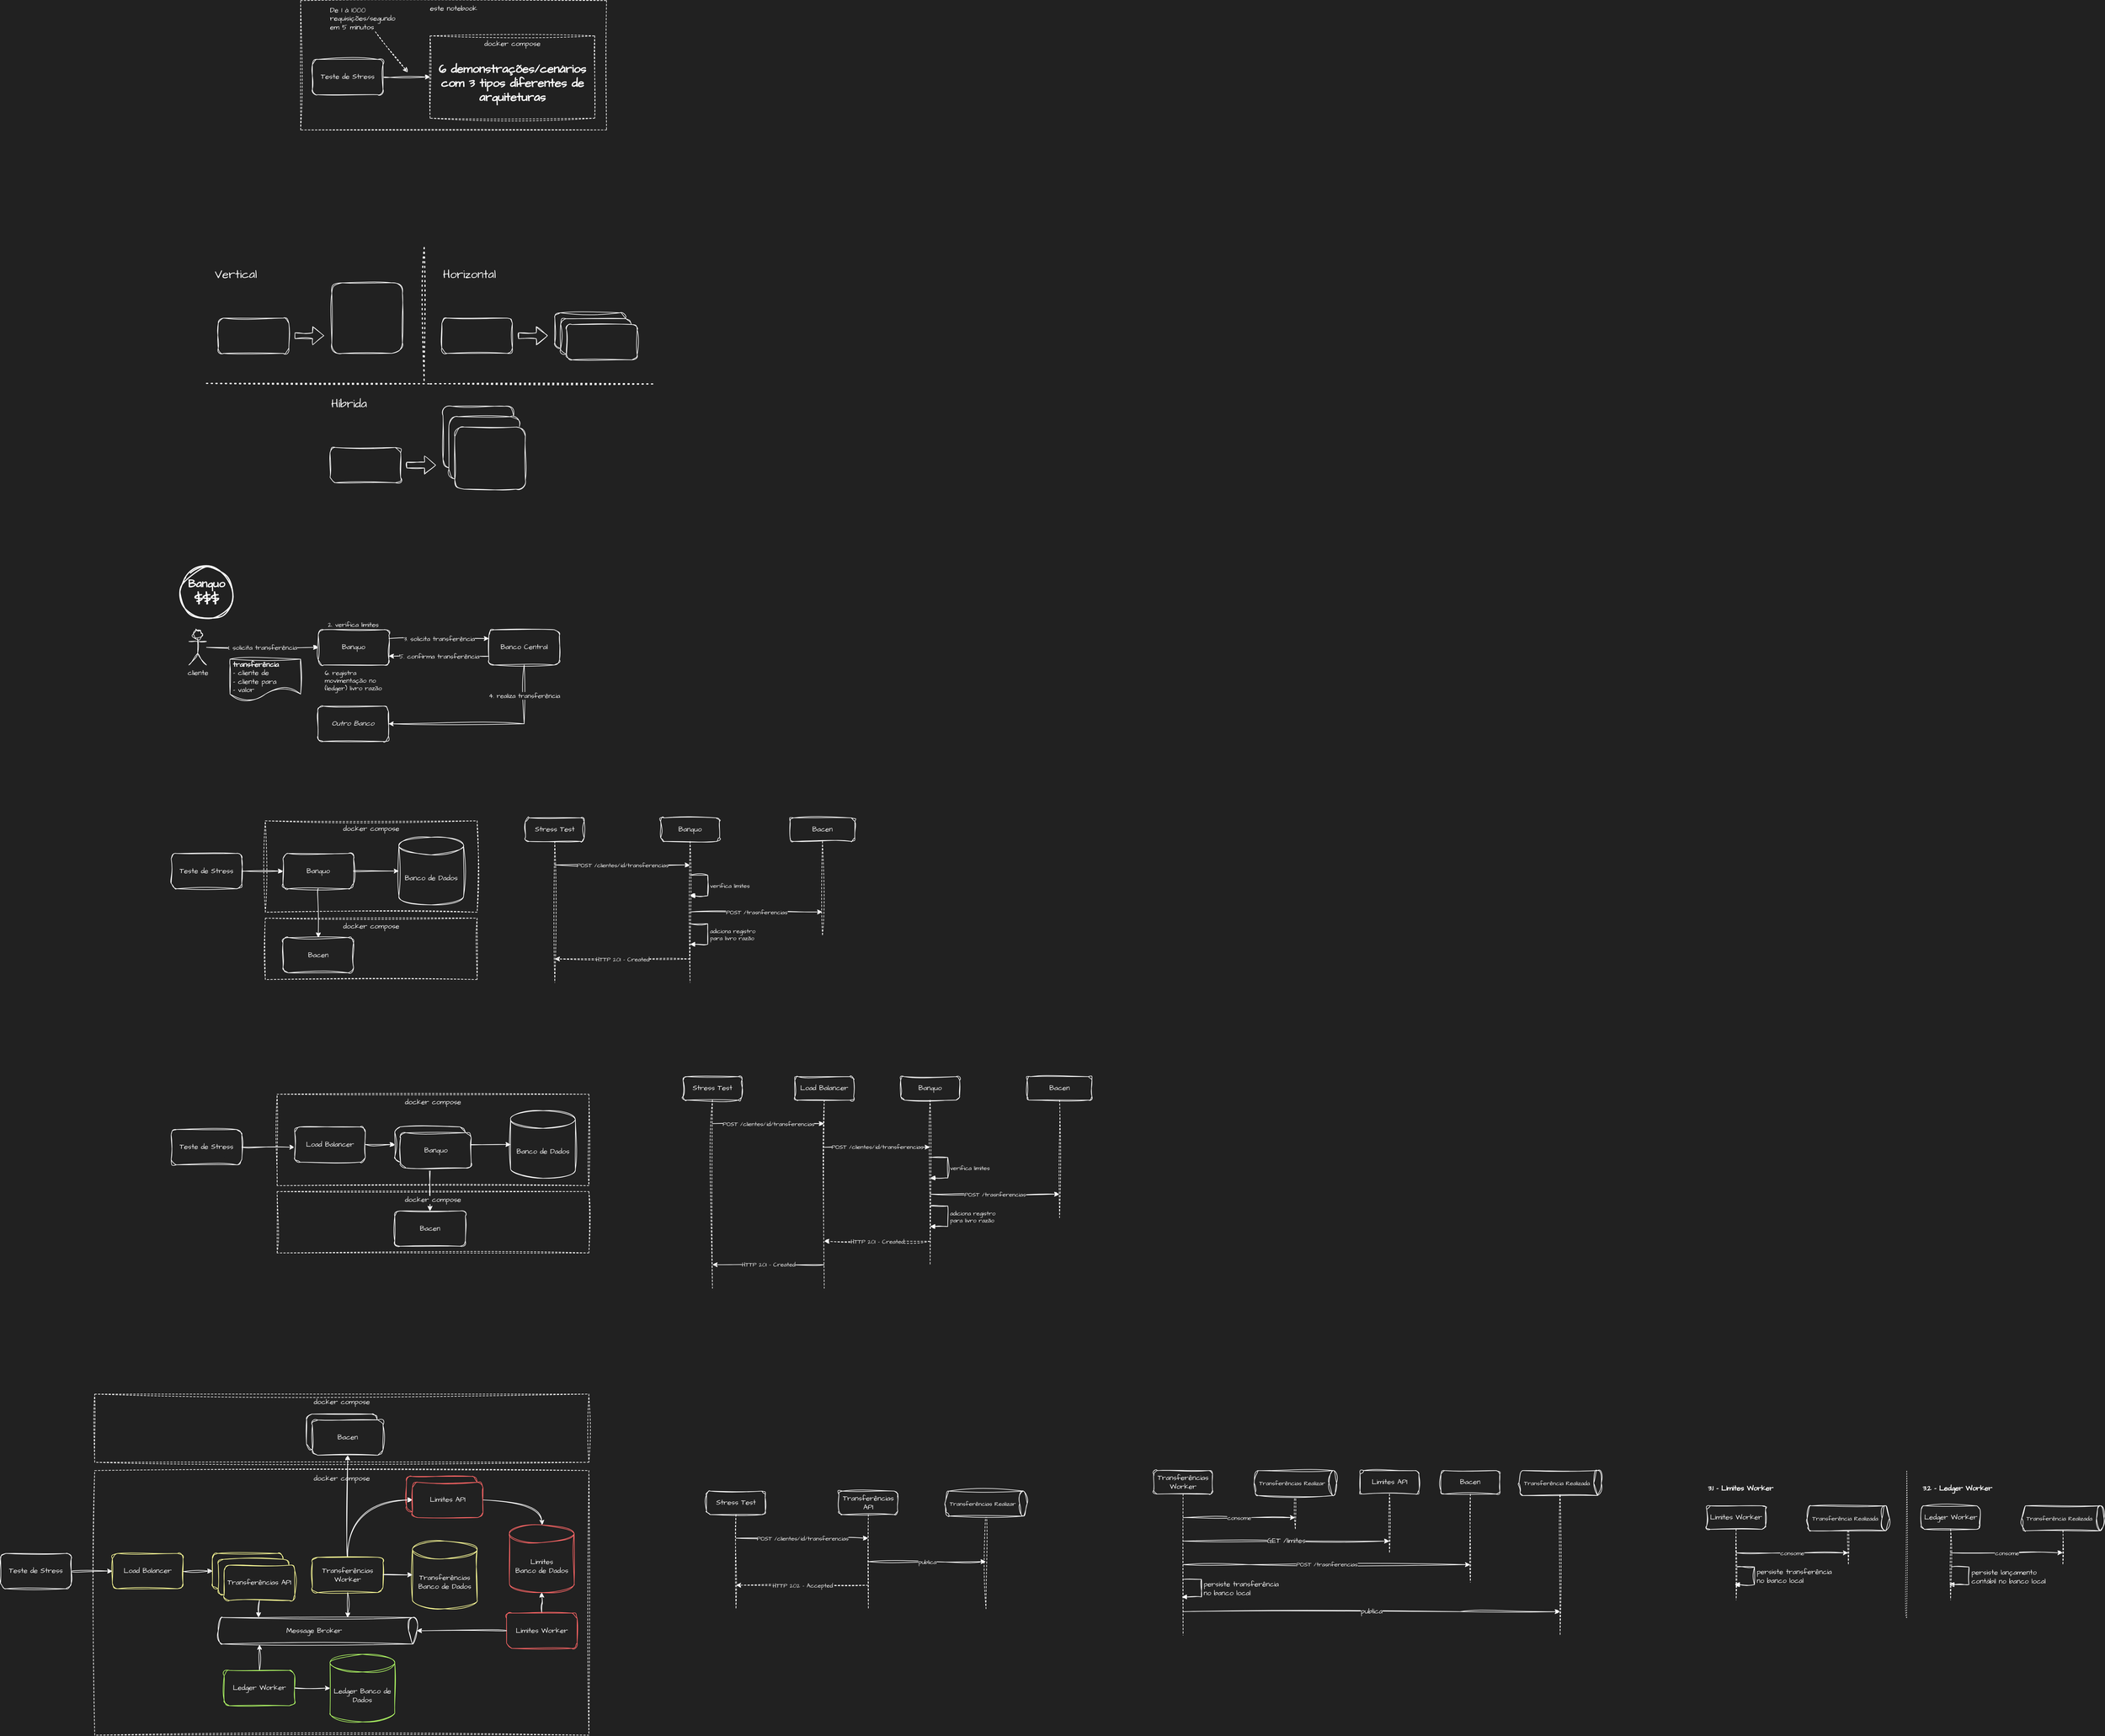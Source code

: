<mxfile version="24.7.11">
  <diagram id="Ddtk4FFlxfVMrGnmlnE3" name="secomp 2024">
    <mxGraphModel dx="9694" dy="4689" grid="1" gridSize="10" guides="1" tooltips="1" connect="1" arrows="1" fold="1" page="0" pageScale="1" pageWidth="827" pageHeight="1169" background="#212121" math="0" shadow="0">
      <root>
        <mxCell id="0" />
        <mxCell id="1" parent="0" />
        <mxCell id="7KEN3jlgNWnp4htO9hhE-9" value="este notebook" style="rounded=0;whiteSpace=wrap;html=1;sketch=1;jiggle=2;curveFitting=1;strokeColor=#FFFFFF;align=center;verticalAlign=top;fontFamily=Architects Daughter;fontSize=12;fontColor=#FFFFFF;fillColor=none;dashed=1;" parent="1" vertex="1">
          <mxGeometry x="-5580" y="-2220" width="520" height="220" as="geometry" />
        </mxCell>
        <mxCell id="lFoe3MieBQfo_hiPLKy9-98" value="docker compose" style="rounded=0;whiteSpace=wrap;html=1;sketch=1;jiggle=2;fillStyle=solid;curveFitting=1;strokeColor=#FFFFFF;align=center;verticalAlign=top;fontFamily=Architects Daughter;fontSize=12;fontColor=#FFFFFF;fillColor=none;dashed=1;labelBackgroundColor=#212121;" parent="1" vertex="1">
          <mxGeometry x="-5930" y="280" width="840" height="450" as="geometry" />
        </mxCell>
        <mxCell id="lFoe3MieBQfo_hiPLKy9-122" value="&lt;div&gt;&lt;div&gt;&lt;/div&gt;&lt;/div&gt;" style="rounded=1;whiteSpace=wrap;html=1;fillColor=#212121;sketch=1;curveFitting=1;jiggle=2;fontFamily=Architects Daughter;strokeColor=#FF6666;fontColor=#FFFFFF;fillStyle=solid;align=center;verticalAlign=middle;fontSize=12;" parent="1" vertex="1">
          <mxGeometry x="-5400" y="290" width="120" height="60" as="geometry" />
        </mxCell>
        <mxCell id="lFoe3MieBQfo_hiPLKy9-112" value="docker compose" style="rounded=0;whiteSpace=wrap;html=1;sketch=1;jiggle=2;fillStyle=solid;curveFitting=1;strokeColor=#FFFFFF;align=center;verticalAlign=top;fontFamily=Architects Daughter;fontSize=12;fontColor=#FFFFFF;fillColor=none;dashed=1;labelBackgroundColor=#212121;" parent="1" vertex="1">
          <mxGeometry x="-5930" y="150" width="840" height="116" as="geometry" />
        </mxCell>
        <mxCell id="7KEN3jlgNWnp4htO9hhE-3" value="&lt;div style=&quot;font-size: 12px;&quot;&gt;&lt;font style=&quot;font-size: 12px;&quot;&gt;docker compose&lt;/font&gt;&lt;/div&gt;&lt;div style=&quot;font-size: 12px;&quot;&gt;&lt;span style=&quot;&quot;&gt;&lt;b style=&quot;font-size: 20px;&quot;&gt;&lt;br style=&quot;font-size: 20px;&quot;&gt;&lt;/b&gt;&lt;/span&gt;&lt;/div&gt;&lt;span style=&quot;font-size: 20px;&quot;&gt;&lt;b style=&quot;font-size: 20px;&quot;&gt;6 demonstrações/cenários com 3 tipos diferentes de arquiteturas&lt;/b&gt;&lt;/span&gt;" style="rounded=0;whiteSpace=wrap;html=1;sketch=1;jiggle=2;curveFitting=1;strokeColor=#FFFFFF;align=center;verticalAlign=top;fontFamily=Architects Daughter;fontSize=20;fontColor=#FFFFFF;fillColor=none;dashed=1;" parent="1" vertex="1">
          <mxGeometry x="-5360" y="-2160" width="280" height="140" as="geometry" />
        </mxCell>
        <mxCell id="aBrEjBYqcjy43mOojGHf-1" value="POST /clientes/:id/transferencias" style="edgeStyle=orthogonalEdgeStyle;rounded=0;hachureGap=4;orthogonalLoop=1;jettySize=auto;html=1;curved=0;fontFamily=Architects Daughter;fontSource=https%3A%2F%2Ffonts.googleapis.com%2Fcss%3Ffamily%3DArchitects%2BDaughter;fontSize=10;labelBackgroundColor=#212121;fontColor=#FFFFFF;sketch=1;curveFitting=1;jiggle=2;strokeColor=#FFFFFF;align=center;verticalAlign=middle;fillColor=#121212;" parent="1" source="aBrEjBYqcjy43mOojGHf-2" target="aBrEjBYqcjy43mOojGHf-8" edge="1">
          <mxGeometry relative="1" as="geometry">
            <Array as="points">
              <mxPoint x="-5008" y="-750" />
              <mxPoint x="-5008" y="-750" />
            </Array>
          </mxGeometry>
        </mxCell>
        <mxCell id="aBrEjBYqcjy43mOojGHf-2" value="Stress Test" style="shape=umlLifeline;perimeter=lifelinePerimeter;whiteSpace=wrap;html=1;container=1;dropTarget=0;collapsible=0;recursiveResize=0;outlineConnect=0;portConstraint=eastwest;newEdgeStyle={&quot;curved&quot;:0,&quot;rounded&quot;:0};hachureGap=4;fontFamily=Architects Daughter;fontSize=12;labelBackgroundColor=#212121;sketch=1;curveFitting=1;jiggle=2;fillColor=#212121;strokeColor=#FFFFFF;fontColor=#FFFFFF;align=center;verticalAlign=middle;rounded=1;" parent="1" vertex="1">
          <mxGeometry x="-5198" y="-830" width="100" height="280" as="geometry" />
        </mxCell>
        <mxCell id="aBrEjBYqcjy43mOojGHf-6" value="HTTP 201 - Created" style="edgeStyle=orthogonalEdgeStyle;rounded=0;hachureGap=4;orthogonalLoop=1;jettySize=auto;html=1;curved=0;fontFamily=Architects Daughter;fontSource=https%3A%2F%2Ffonts.googleapis.com%2Fcss%3Ffamily%3DArchitects%2BDaughter;dashed=1;fontSize=10;labelBackgroundColor=#212121;fontColor=#FFFFFF;sketch=1;curveFitting=1;jiggle=2;strokeColor=#FFFFFF;align=center;verticalAlign=middle;fillColor=#121212;" parent="1" source="aBrEjBYqcjy43mOojGHf-8" target="aBrEjBYqcjy43mOojGHf-2" edge="1">
          <mxGeometry relative="1" as="geometry">
            <Array as="points">
              <mxPoint x="-4998" y="-590" />
              <mxPoint x="-4998" y="-590" />
            </Array>
          </mxGeometry>
        </mxCell>
        <mxCell id="aBrEjBYqcjy43mOojGHf-7" value="POST /trasnferencias" style="edgeStyle=orthogonalEdgeStyle;rounded=0;hachureGap=4;orthogonalLoop=1;jettySize=auto;html=1;curved=0;fontFamily=Architects Daughter;fontSource=https%3A%2F%2Ffonts.googleapis.com%2Fcss%3Ffamily%3DArchitects%2BDaughter;fontSize=10;labelBackgroundColor=#212121;fontColor=#FFFFFF;sketch=1;curveFitting=1;jiggle=2;strokeColor=#FFFFFF;align=center;verticalAlign=middle;fillColor=#121212;" parent="1" source="aBrEjBYqcjy43mOojGHf-8" target="aBrEjBYqcjy43mOojGHf-10" edge="1">
          <mxGeometry relative="1" as="geometry">
            <Array as="points">
              <mxPoint x="-4818" y="-670" />
              <mxPoint x="-4818" y="-670" />
            </Array>
          </mxGeometry>
        </mxCell>
        <mxCell id="aBrEjBYqcjy43mOojGHf-8" value="Banquo" style="shape=umlLifeline;perimeter=lifelinePerimeter;whiteSpace=wrap;html=1;container=1;dropTarget=0;collapsible=0;recursiveResize=0;outlineConnect=0;portConstraint=eastwest;newEdgeStyle={&quot;curved&quot;:0,&quot;rounded&quot;:0};hachureGap=4;fontFamily=Architects Daughter;fontSize=12;labelBackgroundColor=#212121;sketch=1;curveFitting=1;jiggle=2;fillColor=#212121;strokeColor=#FFFFFF;align=center;verticalAlign=middle;fontColor=#FFFFFF;rounded=1;" parent="1" vertex="1">
          <mxGeometry x="-4968" y="-830" width="100" height="280" as="geometry" />
        </mxCell>
        <mxCell id="aBrEjBYqcjy43mOojGHf-10" value="Bacen" style="shape=umlLifeline;perimeter=lifelinePerimeter;whiteSpace=wrap;html=1;container=1;dropTarget=0;collapsible=0;recursiveResize=0;outlineConnect=0;portConstraint=eastwest;newEdgeStyle={&quot;curved&quot;:0,&quot;rounded&quot;:0};hachureGap=4;fontFamily=Architects Daughter;fontSize=12;labelBackgroundColor=#212121;sketch=1;curveFitting=1;jiggle=2;fillColor=#212121;strokeColor=#FFFFFF;align=center;verticalAlign=middle;fontColor=#FFFFFF;rounded=1;" parent="1" vertex="1">
          <mxGeometry x="-4748" y="-830" width="110" height="200" as="geometry" />
        </mxCell>
        <mxCell id="aBrEjBYqcjy43mOojGHf-17" value="verifica limites" style="html=1;align=left;spacingLeft=2;endArrow=block;rounded=0;edgeStyle=orthogonalEdgeStyle;curved=0;rounded=0;hachureGap=4;fontFamily=Architects Daughter;fontSource=https%3A%2F%2Ffonts.googleapis.com%2Fcss%3Ffamily%3DArchitects%2BDaughter;fontSize=10;labelBackgroundColor=#212121;fontColor=#FFFFFF;sketch=1;curveFitting=1;jiggle=2;strokeColor=#FFFFFF;verticalAlign=middle;fillColor=#121212;" parent="1" edge="1">
          <mxGeometry relative="1" as="geometry">
            <mxPoint x="-4918" y="-732.5" as="sourcePoint" />
            <Array as="points">
              <mxPoint x="-4888" y="-732.5" />
              <mxPoint x="-4888" y="-697.5" />
            </Array>
            <mxPoint x="-4918" y="-697.5" as="targetPoint" />
          </mxGeometry>
        </mxCell>
        <mxCell id="aBrEjBYqcjy43mOojGHf-18" value="&lt;div style=&quot;font-size: 10px;&quot;&gt;&lt;span style=&quot;font-size: 10px;&quot;&gt;adiciona registro&lt;/span&gt;&lt;/div&gt;&lt;div style=&quot;font-size: 10px;&quot;&gt;&lt;span style=&quot;font-size: 10px;&quot;&gt;para livro razão&lt;/span&gt;&lt;/div&gt;" style="html=1;align=left;spacingLeft=2;endArrow=block;rounded=0;edgeStyle=orthogonalEdgeStyle;curved=0;rounded=0;hachureGap=4;fontFamily=Architects Daughter;fontSource=https%3A%2F%2Ffonts.googleapis.com%2Fcss%3Ffamily%3DArchitects%2BDaughter;fontSize=10;labelBackgroundColor=#212121;fontColor=#FFFFFF;sketch=1;curveFitting=1;jiggle=2;strokeColor=#FFFFFF;verticalAlign=middle;fillColor=#121212;" parent="1" edge="1">
          <mxGeometry relative="1" as="geometry">
            <mxPoint x="-4918" y="-650" as="sourcePoint" />
            <Array as="points">
              <mxPoint x="-4888" y="-650" />
              <mxPoint x="-4888" y="-615" />
            </Array>
            <mxPoint x="-4918" y="-615" as="targetPoint" />
          </mxGeometry>
        </mxCell>
        <mxCell id="7KEN3jlgNWnp4htO9hhE-6" value="" style="edgeStyle=orthogonalEdgeStyle;shape=connector;curved=1;rounded=0;sketch=1;hachureGap=4;jiggle=2;curveFitting=1;orthogonalLoop=1;jettySize=auto;html=1;entryX=0;entryY=0.5;entryDx=0;entryDy=0;strokeColor=#FFFFFF;align=center;verticalAlign=middle;fontFamily=Architects Daughter;fontSource=https%3A%2F%2Ffonts.googleapis.com%2Fcss%3Ffamily%3DArchitects%2BDaughter;fontSize=12;fontColor=#FFFFFF;labelBackgroundColor=#212121;endArrow=classic;" parent="1" source="7KEN3jlgNWnp4htO9hhE-1" target="7KEN3jlgNWnp4htO9hhE-3" edge="1">
          <mxGeometry x="-0.053" relative="1" as="geometry">
            <mxPoint as="offset" />
          </mxGeometry>
        </mxCell>
        <mxCell id="7KEN3jlgNWnp4htO9hhE-1" value="&lt;div&gt;&lt;span style=&quot;background-color: initial;&quot;&gt;Teste de Stress&lt;/span&gt;&lt;br&gt;&lt;/div&gt;" style="rounded=1;whiteSpace=wrap;html=1;fillColor=#212121;sketch=1;curveFitting=1;jiggle=2;fontFamily=Architects Daughter;strokeColor=#FFFFFF;fontColor=#FFFFFF;" parent="1" vertex="1">
          <mxGeometry x="-5560" y="-2120" width="120" height="60" as="geometry" />
        </mxCell>
        <mxCell id="lFoe3MieBQfo_hiPLKy9-1" value="" style="rounded=1;whiteSpace=wrap;html=1;sketch=1;jiggle=2;fillStyle=solid;curveFitting=1;strokeColor=#FFFFFF;align=center;verticalAlign=middle;fontFamily=Architects Daughter;fontSource=https%3A%2F%2Ffonts.googleapis.com%2Fcss%3Ffamily%3DArchitects%2BDaughter;fontSize=12;fontColor=#FFFFFF;labelBackgroundColor=#212121;fillColor=#212121;" parent="1" vertex="1">
          <mxGeometry x="-5720" y="-1680" width="120" height="60" as="geometry" />
        </mxCell>
        <mxCell id="lFoe3MieBQfo_hiPLKy9-2" value="Vertical" style="text;html=1;align=center;verticalAlign=middle;whiteSpace=wrap;rounded=0;fontFamily=Architects Daughter;fontSource=https%3A%2F%2Ffonts.googleapis.com%2Fcss%3Ffamily%3DArchitects%2BDaughter;fontSize=20;fontColor=#FFFFFF;labelBackgroundColor=#212121;fontStyle=0" parent="1" vertex="1">
          <mxGeometry x="-5720" y="-1770" width="60" height="30" as="geometry" />
        </mxCell>
        <mxCell id="lFoe3MieBQfo_hiPLKy9-3" value="" style="rounded=1;whiteSpace=wrap;html=1;sketch=1;jiggle=2;fillStyle=solid;curveFitting=1;strokeColor=#FFFFFF;align=center;verticalAlign=middle;fontFamily=Architects Daughter;fontSource=https%3A%2F%2Ffonts.googleapis.com%2Fcss%3Ffamily%3DArchitects%2BDaughter;fontSize=12;fontColor=#FFFFFF;labelBackgroundColor=#212121;fillColor=#212121;" parent="1" vertex="1">
          <mxGeometry x="-5527" y="-1740" width="120" height="120" as="geometry" />
        </mxCell>
        <mxCell id="lFoe3MieBQfo_hiPLKy9-4" value="" style="shape=flexArrow;endArrow=classic;html=1;rounded=0;sketch=1;hachureGap=4;jiggle=2;curveFitting=1;strokeColor=#FFFFFF;align=center;verticalAlign=middle;fontFamily=Architects Daughter;fontSource=https%3A%2F%2Ffonts.googleapis.com%2Fcss%3Ffamily%3DArchitects%2BDaughter;fontSize=12;fontColor=#FFFFFF;labelBackgroundColor=#212121;edgeStyle=orthogonalEdgeStyle;curved=1;" parent="1" edge="1">
          <mxGeometry width="50" height="50" relative="1" as="geometry">
            <mxPoint x="-5590" y="-1650" as="sourcePoint" />
            <mxPoint x="-5540" y="-1650" as="targetPoint" />
          </mxGeometry>
        </mxCell>
        <mxCell id="lFoe3MieBQfo_hiPLKy9-5" value="" style="rounded=1;whiteSpace=wrap;html=1;sketch=1;jiggle=2;fillStyle=solid;curveFitting=1;strokeColor=#FFFFFF;align=center;verticalAlign=middle;fontFamily=Architects Daughter;fontSource=https%3A%2F%2Ffonts.googleapis.com%2Fcss%3Ffamily%3DArchitects%2BDaughter;fontSize=12;fontColor=#FFFFFF;labelBackgroundColor=#212121;fillColor=#212121;" parent="1" vertex="1">
          <mxGeometry x="-5340" y="-1680" width="120" height="60" as="geometry" />
        </mxCell>
        <mxCell id="lFoe3MieBQfo_hiPLKy9-6" value="Horizontal" style="text;html=1;align=left;verticalAlign=middle;whiteSpace=wrap;rounded=0;fontFamily=Architects Daughter;fontSource=https%3A%2F%2Ffonts.googleapis.com%2Fcss%3Ffamily%3DArchitects%2BDaughter;fontSize=20;fontColor=#FFFFFF;labelBackgroundColor=#212121;fontStyle=0" parent="1" vertex="1">
          <mxGeometry x="-5340" y="-1770" width="100" height="30" as="geometry" />
        </mxCell>
        <mxCell id="lFoe3MieBQfo_hiPLKy9-8" value="" style="shape=flexArrow;endArrow=classic;html=1;rounded=0;sketch=1;hachureGap=4;jiggle=2;curveFitting=1;strokeColor=#FFFFFF;align=center;verticalAlign=middle;fontFamily=Architects Daughter;fontSource=https%3A%2F%2Ffonts.googleapis.com%2Fcss%3Ffamily%3DArchitects%2BDaughter;fontSize=12;fontColor=#FFFFFF;labelBackgroundColor=#212121;edgeStyle=orthogonalEdgeStyle;curved=1;" parent="1" edge="1">
          <mxGeometry width="50" height="50" relative="1" as="geometry">
            <mxPoint x="-5210" y="-1650" as="sourcePoint" />
            <mxPoint x="-5160" y="-1650" as="targetPoint" />
          </mxGeometry>
        </mxCell>
        <mxCell id="lFoe3MieBQfo_hiPLKy9-12" value="" style="group" parent="1" vertex="1" connectable="0">
          <mxGeometry x="-5148" y="-1689" width="140" height="80" as="geometry" />
        </mxCell>
        <mxCell id="lFoe3MieBQfo_hiPLKy9-9" value="" style="rounded=1;whiteSpace=wrap;html=1;sketch=1;jiggle=2;fillStyle=solid;curveFitting=1;strokeColor=#FFFFFF;align=center;verticalAlign=middle;fontFamily=Architects Daughter;fontSource=https%3A%2F%2Ffonts.googleapis.com%2Fcss%3Ffamily%3DArchitects%2BDaughter;fontSize=12;fontColor=#FFFFFF;labelBackgroundColor=#212121;fillColor=#212121;" parent="lFoe3MieBQfo_hiPLKy9-12" vertex="1">
          <mxGeometry width="120" height="60" as="geometry" />
        </mxCell>
        <mxCell id="lFoe3MieBQfo_hiPLKy9-10" value="" style="rounded=1;whiteSpace=wrap;html=1;sketch=1;jiggle=2;fillStyle=solid;curveFitting=1;strokeColor=#FFFFFF;align=center;verticalAlign=middle;fontFamily=Architects Daughter;fontSource=https%3A%2F%2Ffonts.googleapis.com%2Fcss%3Ffamily%3DArchitects%2BDaughter;fontSize=12;fontColor=#FFFFFF;labelBackgroundColor=#212121;fillColor=#212121;" parent="lFoe3MieBQfo_hiPLKy9-12" vertex="1">
          <mxGeometry x="10" y="10" width="120" height="60" as="geometry" />
        </mxCell>
        <mxCell id="lFoe3MieBQfo_hiPLKy9-11" value="" style="rounded=1;whiteSpace=wrap;html=1;sketch=1;jiggle=2;fillStyle=solid;curveFitting=1;strokeColor=#FFFFFF;align=center;verticalAlign=middle;fontFamily=Architects Daughter;fontSource=https%3A%2F%2Ffonts.googleapis.com%2Fcss%3Ffamily%3DArchitects%2BDaughter;fontSize=12;fontColor=#FFFFFF;labelBackgroundColor=#212121;fillColor=#212121;" parent="lFoe3MieBQfo_hiPLKy9-12" vertex="1">
          <mxGeometry x="20" y="20" width="120" height="60" as="geometry" />
        </mxCell>
        <mxCell id="lFoe3MieBQfo_hiPLKy9-13" value="" style="rounded=1;whiteSpace=wrap;html=1;sketch=1;jiggle=2;fillStyle=solid;curveFitting=1;strokeColor=#FFFFFF;align=center;verticalAlign=middle;fontFamily=Architects Daughter;fontSource=https%3A%2F%2Ffonts.googleapis.com%2Fcss%3Ffamily%3DArchitects%2BDaughter;fontSize=12;fontColor=#FFFFFF;labelBackgroundColor=#212121;fillColor=#212121;" parent="1" vertex="1">
          <mxGeometry x="-5530" y="-1460" width="120" height="60" as="geometry" />
        </mxCell>
        <mxCell id="lFoe3MieBQfo_hiPLKy9-14" value="Híbrida" style="text;html=1;align=left;verticalAlign=middle;whiteSpace=wrap;rounded=0;fontFamily=Architects Daughter;fontSource=https%3A%2F%2Ffonts.googleapis.com%2Fcss%3Ffamily%3DArchitects%2BDaughter;fontSize=20;fontColor=#FFFFFF;labelBackgroundColor=#212121;fontStyle=0" parent="1" vertex="1">
          <mxGeometry x="-5530" y="-1550" width="100" height="30" as="geometry" />
        </mxCell>
        <mxCell id="lFoe3MieBQfo_hiPLKy9-15" value="" style="shape=flexArrow;endArrow=classic;html=1;rounded=0;sketch=1;hachureGap=4;jiggle=2;curveFitting=1;strokeColor=#FFFFFF;align=center;verticalAlign=middle;fontFamily=Architects Daughter;fontSource=https%3A%2F%2Ffonts.googleapis.com%2Fcss%3Ffamily%3DArchitects%2BDaughter;fontSize=12;fontColor=#FFFFFF;labelBackgroundColor=#212121;edgeStyle=orthogonalEdgeStyle;curved=1;" parent="1" edge="1">
          <mxGeometry width="50" height="50" relative="1" as="geometry">
            <mxPoint x="-5400" y="-1430" as="sourcePoint" />
            <mxPoint x="-5350" y="-1430" as="targetPoint" />
          </mxGeometry>
        </mxCell>
        <mxCell id="lFoe3MieBQfo_hiPLKy9-16" value="" style="group" parent="1" vertex="1" connectable="0">
          <mxGeometry x="-5338" y="-1530" width="140" height="141" as="geometry" />
        </mxCell>
        <mxCell id="lFoe3MieBQfo_hiPLKy9-17" value="" style="rounded=1;whiteSpace=wrap;html=1;sketch=1;jiggle=2;fillStyle=solid;curveFitting=1;strokeColor=#FFFFFF;align=center;verticalAlign=middle;fontFamily=Architects Daughter;fontSource=https%3A%2F%2Ffonts.googleapis.com%2Fcss%3Ffamily%3DArchitects%2BDaughter;fontSize=12;fontColor=#FFFFFF;labelBackgroundColor=#212121;fillColor=#212121;" parent="lFoe3MieBQfo_hiPLKy9-16" vertex="1">
          <mxGeometry width="120" height="105.75" as="geometry" />
        </mxCell>
        <mxCell id="lFoe3MieBQfo_hiPLKy9-18" value="" style="rounded=1;whiteSpace=wrap;html=1;sketch=1;jiggle=2;fillStyle=solid;curveFitting=1;strokeColor=#FFFFFF;align=center;verticalAlign=middle;fontFamily=Architects Daughter;fontSource=https%3A%2F%2Ffonts.googleapis.com%2Fcss%3Ffamily%3DArchitects%2BDaughter;fontSize=12;fontColor=#FFFFFF;labelBackgroundColor=#212121;fillColor=#212121;" parent="lFoe3MieBQfo_hiPLKy9-16" vertex="1">
          <mxGeometry x="10" y="17.625" width="120" height="105.75" as="geometry" />
        </mxCell>
        <mxCell id="lFoe3MieBQfo_hiPLKy9-19" value="" style="rounded=1;whiteSpace=wrap;html=1;sketch=1;jiggle=2;fillStyle=solid;curveFitting=1;strokeColor=#FFFFFF;align=center;verticalAlign=middle;fontFamily=Architects Daughter;fontSource=https%3A%2F%2Ffonts.googleapis.com%2Fcss%3Ffamily%3DArchitects%2BDaughter;fontSize=12;fontColor=#FFFFFF;labelBackgroundColor=#212121;fillColor=#212121;" parent="lFoe3MieBQfo_hiPLKy9-16" vertex="1">
          <mxGeometry x="20" y="35.25" width="120" height="105.75" as="geometry" />
        </mxCell>
        <mxCell id="lFoe3MieBQfo_hiPLKy9-20" value="" style="endArrow=none;dashed=1;html=1;dashPattern=1 3;strokeWidth=2;rounded=0;sketch=1;hachureGap=4;jiggle=2;curveFitting=1;strokeColor=#FFFFFF;align=center;verticalAlign=middle;fontFamily=Architects Daughter;fontSource=https%3A%2F%2Ffonts.googleapis.com%2Fcss%3Ffamily%3DArchitects%2BDaughter;fontSize=12;fontColor=#FFFFFF;labelBackgroundColor=#212121;" parent="1" edge="1">
          <mxGeometry width="50" height="50" relative="1" as="geometry">
            <mxPoint x="-5370" y="-1800" as="sourcePoint" />
            <mxPoint x="-5370" y="-1570" as="targetPoint" />
          </mxGeometry>
        </mxCell>
        <mxCell id="lFoe3MieBQfo_hiPLKy9-21" value="" style="endArrow=none;dashed=1;html=1;dashPattern=1 3;strokeWidth=2;rounded=0;sketch=1;hachureGap=4;jiggle=2;curveFitting=1;strokeColor=#FFFFFF;align=center;verticalAlign=middle;fontFamily=Architects Daughter;fontSource=https%3A%2F%2Ffonts.googleapis.com%2Fcss%3Ffamily%3DArchitects%2BDaughter;fontSize=12;fontColor=#FFFFFF;labelBackgroundColor=#212121;edgeStyle=orthogonalEdgeStyle;curved=1;" parent="1" edge="1">
          <mxGeometry width="50" height="50" relative="1" as="geometry">
            <mxPoint x="-5740" y="-1569" as="sourcePoint" />
            <mxPoint x="-4980" y="-1568" as="targetPoint" />
          </mxGeometry>
        </mxCell>
        <mxCell id="lFoe3MieBQfo_hiPLKy9-100" value="&lt;div&gt;&lt;div&gt;«média»&lt;/div&gt;&lt;/div&gt;Banquo" style="rounded=1;whiteSpace=wrap;html=1;fillColor=#212121;sketch=1;curveFitting=1;jiggle=2;fontFamily=Architects Daughter;strokeColor=#FFFF99;fontColor=#FFFFFF;fillStyle=solid;" parent="1" vertex="1">
          <mxGeometry x="-5730" y="421" width="120" height="60" as="geometry" />
        </mxCell>
        <mxCell id="lFoe3MieBQfo_hiPLKy9-101" value="&lt;div style=&quot;forced-color-adjust: none; border-color: rgb(0, 0, 0); color: rgb(255, 255, 255); font-family: &amp;quot;Architects Daughter&amp;quot;; font-size: 12px; font-style: normal; font-variant-ligatures: normal; font-variant-caps: normal; font-weight: 400; letter-spacing: normal; orphans: 2; text-align: center; text-indent: 0px; text-transform: none; widows: 2; word-spacing: 0px; -webkit-text-stroke-width: 0px; white-space: normal; text-decoration-thickness: initial; text-decoration-style: initial; text-decoration-color: initial;&quot;&gt;&lt;div style=&quot;forced-color-adjust: none; border-color: rgb(0, 0, 0);&quot;&gt;Transferências&lt;br&gt;&lt;/div&gt;&lt;div style=&quot;forced-color-adjust: none; border-color: rgb(0, 0, 0);&quot;&gt;Banco de Dados&lt;/div&gt;&lt;/div&gt;&lt;span style=&quot;color: rgb(255, 255, 255); font-family: &amp;quot;Architects Daughter&amp;quot;; font-size: 12px; font-style: normal; font-variant-ligatures: normal; font-variant-caps: normal; font-weight: 400; letter-spacing: normal; orphans: 2; text-align: center; text-indent: 0px; text-transform: none; widows: 2; word-spacing: 0px; -webkit-text-stroke-width: 0px; white-space: normal; text-decoration-thickness: initial; text-decoration-style: initial; text-decoration-color: initial; float: none; display: inline !important;&quot;&gt;&lt;/span&gt;" style="shape=cylinder3;whiteSpace=wrap;html=1;boundedLbl=1;backgroundOutline=1;size=15;rounded=1;sketch=1;jiggle=2;fillStyle=solid;curveFitting=1;strokeColor=#FFFF99;align=center;verticalAlign=middle;fontFamily=Architects Daughter;fontSize=12;fontColor=#FFFFFF;labelBackgroundColor=#212121;fillColor=#212121;" parent="1" vertex="1">
          <mxGeometry x="-5390" y="400" width="110" height="115" as="geometry" />
        </mxCell>
        <mxCell id="lFoe3MieBQfo_hiPLKy9-103" value="&lt;div&gt;&lt;div&gt;«2x pequena»&lt;/div&gt;&lt;/div&gt;Bacen" style="rounded=1;whiteSpace=wrap;html=1;fillColor=#212121;sketch=1;curveFitting=1;jiggle=2;fontFamily=Architects Daughter;strokeColor=#FFFFFF;fontColor=#FFFFFF;fillStyle=solid;" parent="1" vertex="1">
          <mxGeometry x="-5570" y="184" width="120" height="60" as="geometry" />
        </mxCell>
        <mxCell id="lFoe3MieBQfo_hiPLKy9-104" style="edgeStyle=orthogonalEdgeStyle;shape=connector;curved=1;rounded=0;hachureGap=4;orthogonalLoop=1;jettySize=auto;html=1;entryX=0;entryY=0.5;entryDx=0;entryDy=0;strokeColor=#FFFFFF;align=center;verticalAlign=middle;fontFamily=Architects Daughter;fontSource=https%3A%2F%2Ffonts.googleapis.com%2Fcss%3Ffamily%3DArchitects%2BDaughter;fontSize=12;fontColor=#FFFFFF;labelBackgroundColor=#212121;endArrow=classic;sketch=1;curveFitting=1;jiggle=2;strokeWidth=1;" parent="1" source="lFoe3MieBQfo_hiPLKy9-105" target="lFoe3MieBQfo_hiPLKy9-109" edge="1">
          <mxGeometry relative="1" as="geometry" />
        </mxCell>
        <mxCell id="lFoe3MieBQfo_hiPLKy9-105" value="&lt;div&gt;&lt;div&gt;&lt;span style=&quot;background-color: initial;&quot;&gt;Teste de Stress&lt;/span&gt;&lt;br&gt;&lt;/div&gt;&lt;/div&gt;" style="rounded=1;whiteSpace=wrap;html=1;fillColor=#212121;sketch=1;curveFitting=1;jiggle=2;fontFamily=Architects Daughter;strokeColor=#FFFFFF;fontColor=#FFFFFF;" parent="1" vertex="1">
          <mxGeometry x="-6090" y="421" width="120" height="60" as="geometry" />
        </mxCell>
        <mxCell id="lFoe3MieBQfo_hiPLKy9-106" value="&lt;div&gt;&lt;div&gt;&lt;span style=&quot;background-color: initial;&quot;&gt;Bacen&lt;/span&gt;&lt;br&gt;&lt;/div&gt;&lt;/div&gt;" style="rounded=1;whiteSpace=wrap;html=1;fillColor=#212121;sketch=1;curveFitting=1;jiggle=2;fontFamily=Architects Daughter;strokeColor=#FFFFFF;fontColor=#FFFFFF;fillStyle=solid;" parent="1" vertex="1">
          <mxGeometry x="-5560" y="194" width="120" height="60" as="geometry" />
        </mxCell>
        <mxCell id="lFoe3MieBQfo_hiPLKy9-108" style="edgeStyle=orthogonalEdgeStyle;shape=connector;curved=1;rounded=0;sketch=1;hachureGap=4;jiggle=2;curveFitting=1;orthogonalLoop=1;jettySize=auto;html=1;entryX=0;entryY=0.5;entryDx=0;entryDy=0;strokeColor=#FFFFFF;align=center;verticalAlign=middle;fontFamily=Architects Daughter;fontSource=https%3A%2F%2Ffonts.googleapis.com%2Fcss%3Ffamily%3DArchitects%2BDaughter;fontSize=12;fontColor=#FFFFFF;labelBackgroundColor=#212121;endArrow=classic;" parent="1" source="lFoe3MieBQfo_hiPLKy9-109" target="lFoe3MieBQfo_hiPLKy9-100" edge="1">
          <mxGeometry relative="1" as="geometry" />
        </mxCell>
        <mxCell id="lFoe3MieBQfo_hiPLKy9-109" value="&lt;div&gt;&lt;div&gt;&lt;span style=&quot;background-color: initial;&quot;&gt;Load Balancer&lt;/span&gt;&lt;br&gt;&lt;/div&gt;&lt;/div&gt;" style="rounded=1;whiteSpace=wrap;html=1;fillColor=#212121;sketch=1;curveFitting=1;jiggle=2;fontFamily=Architects Daughter;strokeColor=#FFFF99;fontColor=#FFFFFF;fillStyle=solid;align=center;verticalAlign=middle;fontSize=12;" parent="1" vertex="1">
          <mxGeometry x="-5900" y="421" width="120" height="60" as="geometry" />
        </mxCell>
        <mxCell id="lFoe3MieBQfo_hiPLKy9-110" value="&lt;div&gt;&lt;div&gt;«média»&lt;/div&gt;&lt;/div&gt;Banquo" style="rounded=1;whiteSpace=wrap;html=1;fillColor=#212121;sketch=1;curveFitting=1;jiggle=2;fontFamily=Architects Daughter;strokeColor=#FFFF99;fontColor=#FFFFFF;fillStyle=solid;" parent="1" vertex="1">
          <mxGeometry x="-5720" y="431" width="120" height="60" as="geometry" />
        </mxCell>
        <mxCell id="lFoe3MieBQfo_hiPLKy9-111" value="&lt;div&gt;&lt;div&gt;&lt;span style=&quot;background-color: initial;&quot;&gt;Transferências API&lt;/span&gt;&lt;br&gt;&lt;/div&gt;&lt;/div&gt;" style="rounded=1;whiteSpace=wrap;html=1;fillColor=#212121;sketch=1;curveFitting=1;jiggle=2;fontFamily=Architects Daughter;strokeColor=#FFFF99;fontColor=#FFFFFF;fillStyle=solid;" parent="1" vertex="1">
          <mxGeometry x="-5710" y="441" width="120" height="60" as="geometry" />
        </mxCell>
        <mxCell id="lFoe3MieBQfo_hiPLKy9-116" style="edgeStyle=orthogonalEdgeStyle;shape=connector;curved=1;rounded=0;sketch=1;hachureGap=4;jiggle=2;curveFitting=1;orthogonalLoop=1;jettySize=auto;html=1;strokeColor=#FFFFFF;align=center;verticalAlign=middle;fontFamily=Architects Daughter;fontSource=https%3A%2F%2Ffonts.googleapis.com%2Fcss%3Ffamily%3DArchitects%2BDaughter;fontSize=12;fontColor=#FFFFFF;labelBackgroundColor=#212121;endArrow=classic;exitX=0.5;exitY=1;exitDx=0;exitDy=0;entryX=0;entryY=0.348;entryDx=0;entryDy=0;entryPerimeter=0;" parent="1" source="lFoe3MieBQfo_hiPLKy9-113" target="lFoe3MieBQfo_hiPLKy9-115" edge="1">
          <mxGeometry relative="1" as="geometry" />
        </mxCell>
        <mxCell id="lFoe3MieBQfo_hiPLKy9-121" style="edgeStyle=orthogonalEdgeStyle;shape=connector;curved=1;rounded=0;sketch=1;hachureGap=4;jiggle=2;curveFitting=1;orthogonalLoop=1;jettySize=auto;html=1;strokeColor=#FFFFFF;align=center;verticalAlign=middle;fontFamily=Architects Daughter;fontSource=https%3A%2F%2Ffonts.googleapis.com%2Fcss%3Ffamily%3DArchitects%2BDaughter;fontSize=12;fontColor=#FFFFFF;labelBackgroundColor=#212121;endArrow=classic;entryX=0.5;entryY=1;entryDx=0;entryDy=0;" parent="1" source="lFoe3MieBQfo_hiPLKy9-113" target="lFoe3MieBQfo_hiPLKy9-106" edge="1">
          <mxGeometry relative="1" as="geometry">
            <mxPoint x="-5260" y="330" as="targetPoint" />
          </mxGeometry>
        </mxCell>
        <mxCell id="lFoe3MieBQfo_hiPLKy9-124" style="edgeStyle=orthogonalEdgeStyle;shape=connector;curved=1;rounded=0;sketch=1;hachureGap=4;jiggle=2;curveFitting=1;orthogonalLoop=1;jettySize=auto;html=1;entryX=0;entryY=0.5;entryDx=0;entryDy=0;strokeColor=#FFFFFF;align=center;verticalAlign=middle;fontFamily=Architects Daughter;fontSource=https%3A%2F%2Ffonts.googleapis.com%2Fcss%3Ffamily%3DArchitects%2BDaughter;fontSize=12;fontColor=#FFFFFF;labelBackgroundColor=#212121;endArrow=classic;exitX=0.5;exitY=0;exitDx=0;exitDy=0;" parent="1" source="lFoe3MieBQfo_hiPLKy9-113" target="lFoe3MieBQfo_hiPLKy9-123" edge="1">
          <mxGeometry relative="1" as="geometry" />
        </mxCell>
        <mxCell id="lFoe3MieBQfo_hiPLKy9-113" value="&lt;div&gt;&lt;div&gt;&lt;span style=&quot;background-color: initial;&quot;&gt;Transferências Worker&lt;/span&gt;&lt;br&gt;&lt;/div&gt;&lt;/div&gt;" style="rounded=1;whiteSpace=wrap;html=1;fillColor=#212121;sketch=1;curveFitting=1;jiggle=2;fontFamily=Architects Daughter;strokeColor=#FFFF99;fontColor=#FFFFFF;fillStyle=solid;align=center;verticalAlign=middle;fontSize=12;" parent="1" vertex="1">
          <mxGeometry x="-5560" y="427.5" width="120" height="60" as="geometry" />
        </mxCell>
        <mxCell id="lFoe3MieBQfo_hiPLKy9-115" value="&lt;div style=&quot;&quot;&gt;&lt;div style=&quot;&quot;&gt;Message Broker&lt;br&gt;&lt;/div&gt;&lt;/div&gt;" style="shape=cylinder3;whiteSpace=wrap;html=1;boundedLbl=1;backgroundOutline=1;size=7;rounded=1;sketch=1;jiggle=2;fillStyle=solid;curveFitting=1;strokeColor=#FFFFFF;align=center;verticalAlign=middle;fontFamily=Architects Daughter;fontSize=12;fontColor=#FFFFFF;fillColor=#212121;direction=south;labelBackgroundColor=#212121;" parent="1" vertex="1">
          <mxGeometry x="-5720" y="530" width="337.5" height="45" as="geometry" />
        </mxCell>
        <mxCell id="lFoe3MieBQfo_hiPLKy9-119" style="edgeStyle=orthogonalEdgeStyle;shape=connector;curved=1;rounded=0;sketch=1;hachureGap=4;jiggle=2;curveFitting=1;orthogonalLoop=1;jettySize=auto;html=1;entryX=-0.004;entryY=0.797;entryDx=0;entryDy=0;entryPerimeter=0;strokeColor=#FFFFFF;align=center;verticalAlign=middle;fontFamily=Architects Daughter;fontSource=https%3A%2F%2Ffonts.googleapis.com%2Fcss%3Ffamily%3DArchitects%2BDaughter;fontSize=12;fontColor=#FFFFFF;labelBackgroundColor=#212121;endArrow=classic;" parent="1" source="lFoe3MieBQfo_hiPLKy9-111" target="lFoe3MieBQfo_hiPLKy9-115" edge="1">
          <mxGeometry relative="1" as="geometry" />
        </mxCell>
        <mxCell id="lFoe3MieBQfo_hiPLKy9-120" style="edgeStyle=orthogonalEdgeStyle;shape=connector;curved=1;rounded=0;sketch=1;hachureGap=4;jiggle=2;curveFitting=1;orthogonalLoop=1;jettySize=auto;html=1;entryX=0;entryY=0.5;entryDx=0;entryDy=0;entryPerimeter=0;strokeColor=#FFFFFF;align=center;verticalAlign=middle;fontFamily=Architects Daughter;fontSource=https%3A%2F%2Ffonts.googleapis.com%2Fcss%3Ffamily%3DArchitects%2BDaughter;fontSize=12;fontColor=#FFFFFF;labelBackgroundColor=#212121;endArrow=classic;" parent="1" source="lFoe3MieBQfo_hiPLKy9-113" target="lFoe3MieBQfo_hiPLKy9-101" edge="1">
          <mxGeometry relative="1" as="geometry" />
        </mxCell>
        <mxCell id="lFoe3MieBQfo_hiPLKy9-125" value="&lt;div style=&quot;forced-color-adjust: none; border-color: rgb(0, 0, 0); color: rgb(255, 255, 255); font-family: &amp;quot;Architects Daughter&amp;quot;; font-size: 12px; font-style: normal; font-variant-ligatures: normal; font-variant-caps: normal; font-weight: 400; letter-spacing: normal; orphans: 2; text-align: center; text-indent: 0px; text-transform: none; widows: 2; word-spacing: 0px; -webkit-text-stroke-width: 0px; white-space: normal; text-decoration-thickness: initial; text-decoration-style: initial; text-decoration-color: initial;&quot;&gt;&lt;div style=&quot;forced-color-adjust: none; border-color: rgb(0, 0, 0);&quot;&gt;Limites&lt;br&gt;&lt;/div&gt;&lt;div style=&quot;forced-color-adjust: none; border-color: rgb(0, 0, 0);&quot;&gt;Banco de Dados&lt;/div&gt;&lt;/div&gt;&lt;span style=&quot;color: rgb(255, 255, 255); font-family: &amp;quot;Architects Daughter&amp;quot;; font-size: 12px; font-style: normal; font-variant-ligatures: normal; font-variant-caps: normal; font-weight: 400; letter-spacing: normal; orphans: 2; text-align: center; text-indent: 0px; text-transform: none; widows: 2; word-spacing: 0px; -webkit-text-stroke-width: 0px; white-space: normal; text-decoration-thickness: initial; text-decoration-style: initial; text-decoration-color: initial; float: none; display: inline !important;&quot;&gt;&lt;/span&gt;" style="shape=cylinder3;whiteSpace=wrap;html=1;boundedLbl=1;backgroundOutline=1;size=15;rounded=1;sketch=1;jiggle=2;fillStyle=solid;curveFitting=1;strokeColor=#FF6666;align=center;verticalAlign=middle;fontFamily=Architects Daughter;fontSize=12;fontColor=#FFFFFF;labelBackgroundColor=#212121;fillColor=#212121;" parent="1" vertex="1">
          <mxGeometry x="-5225" y="372.5" width="110" height="115" as="geometry" />
        </mxCell>
        <mxCell id="lFoe3MieBQfo_hiPLKy9-126" style="edgeStyle=orthogonalEdgeStyle;shape=connector;curved=1;rounded=0;sketch=1;hachureGap=4;jiggle=2;curveFitting=1;orthogonalLoop=1;jettySize=auto;html=1;entryX=0.5;entryY=0;entryDx=0;entryDy=0;entryPerimeter=0;strokeColor=#FFFFFF;align=center;verticalAlign=middle;fontFamily=Architects Daughter;fontSource=https%3A%2F%2Ffonts.googleapis.com%2Fcss%3Ffamily%3DArchitects%2BDaughter;fontSize=12;fontColor=#FFFFFF;labelBackgroundColor=#212121;endArrow=classic;" parent="1" source="lFoe3MieBQfo_hiPLKy9-123" target="lFoe3MieBQfo_hiPLKy9-125" edge="1">
          <mxGeometry relative="1" as="geometry" />
        </mxCell>
        <mxCell id="lFoe3MieBQfo_hiPLKy9-129" style="edgeStyle=orthogonalEdgeStyle;shape=connector;curved=1;rounded=0;sketch=1;hachureGap=4;jiggle=2;curveFitting=1;orthogonalLoop=1;jettySize=auto;html=1;strokeColor=#FFFFFF;align=center;verticalAlign=middle;fontFamily=Architects Daughter;fontSource=https%3A%2F%2Ffonts.googleapis.com%2Fcss%3Ffamily%3DArchitects%2BDaughter;fontSize=12;fontColor=#FFFFFF;labelBackgroundColor=#212121;endArrow=classic;entryX=0.5;entryY=1;entryDx=0;entryDy=0;entryPerimeter=0;" parent="1" source="lFoe3MieBQfo_hiPLKy9-127" target="lFoe3MieBQfo_hiPLKy9-125" edge="1">
          <mxGeometry relative="1" as="geometry" />
        </mxCell>
        <mxCell id="lFoe3MieBQfo_hiPLKy9-127" value="&lt;div&gt;&lt;div&gt;&lt;span style=&quot;background-color: initial;&quot;&gt;Limites Worker&lt;/span&gt;&lt;br&gt;&lt;/div&gt;&lt;/div&gt;" style="rounded=1;whiteSpace=wrap;html=1;fillColor=#212121;sketch=1;curveFitting=1;jiggle=2;fontFamily=Architects Daughter;strokeColor=#FF6666;fontColor=#FFFFFF;fillStyle=solid;align=center;verticalAlign=middle;fontSize=12;" parent="1" vertex="1">
          <mxGeometry x="-5230" y="522.5" width="120" height="60" as="geometry" />
        </mxCell>
        <mxCell id="lFoe3MieBQfo_hiPLKy9-128" style="edgeStyle=orthogonalEdgeStyle;shape=connector;curved=1;rounded=0;sketch=1;hachureGap=4;jiggle=2;curveFitting=1;orthogonalLoop=1;jettySize=auto;html=1;entryX=0.5;entryY=0;entryDx=0;entryDy=0;entryPerimeter=0;strokeColor=#FFFFFF;align=center;verticalAlign=middle;fontFamily=Architects Daughter;fontSource=https%3A%2F%2Ffonts.googleapis.com%2Fcss%3Ffamily%3DArchitects%2BDaughter;fontSize=12;fontColor=#FFFFFF;labelBackgroundColor=#212121;endArrow=classic;" parent="1" source="lFoe3MieBQfo_hiPLKy9-127" target="lFoe3MieBQfo_hiPLKy9-115" edge="1">
          <mxGeometry relative="1" as="geometry" />
        </mxCell>
        <mxCell id="lFoe3MieBQfo_hiPLKy9-132" style="edgeStyle=orthogonalEdgeStyle;shape=connector;curved=1;rounded=0;sketch=1;hachureGap=4;jiggle=2;curveFitting=1;orthogonalLoop=1;jettySize=auto;html=1;strokeColor=#FFFFFF;align=center;verticalAlign=middle;fontFamily=Architects Daughter;fontSource=https%3A%2F%2Ffonts.googleapis.com%2Fcss%3Ffamily%3DArchitects%2BDaughter;fontSize=12;fontColor=#FFFFFF;labelBackgroundColor=#212121;endArrow=classic;entryX=1.025;entryY=0.792;entryDx=0;entryDy=0;entryPerimeter=0;" parent="1" source="lFoe3MieBQfo_hiPLKy9-130" target="lFoe3MieBQfo_hiPLKy9-115" edge="1">
          <mxGeometry relative="1" as="geometry" />
        </mxCell>
        <mxCell id="lFoe3MieBQfo_hiPLKy9-130" value="&lt;div&gt;&lt;div&gt;&lt;span style=&quot;background-color: initial;&quot;&gt;Ledger Worker&lt;/span&gt;&lt;br&gt;&lt;/div&gt;&lt;/div&gt;" style="rounded=1;whiteSpace=wrap;html=1;fillColor=#212121;sketch=1;curveFitting=1;jiggle=2;fontFamily=Architects Daughter;strokeColor=#B3FF66;fontColor=#FFFFFF;fillStyle=solid;" parent="1" vertex="1">
          <mxGeometry x="-5710" y="620" width="120" height="60" as="geometry" />
        </mxCell>
        <mxCell id="lFoe3MieBQfo_hiPLKy9-131" value="&lt;div style=&quot;forced-color-adjust: none; border-color: rgb(0, 0, 0); color: rgb(255, 255, 255); font-family: &amp;quot;Architects Daughter&amp;quot;; font-size: 12px; font-style: normal; font-variant-ligatures: normal; font-variant-caps: normal; font-weight: 400; letter-spacing: normal; orphans: 2; text-align: center; text-indent: 0px; text-transform: none; widows: 2; word-spacing: 0px; -webkit-text-stroke-width: 0px; white-space: normal; text-decoration-thickness: initial; text-decoration-style: initial; text-decoration-color: initial;&quot;&gt;&lt;div style=&quot;forced-color-adjust: none; border-color: rgb(0, 0, 0);&quot;&gt;Ledger Banco de Dados&lt;br&gt;&lt;/div&gt;&lt;/div&gt;&lt;span style=&quot;color: rgb(255, 255, 255); font-family: &amp;quot;Architects Daughter&amp;quot;; font-size: 12px; font-style: normal; font-variant-ligatures: normal; font-variant-caps: normal; font-weight: 400; letter-spacing: normal; orphans: 2; text-align: center; text-indent: 0px; text-transform: none; widows: 2; word-spacing: 0px; -webkit-text-stroke-width: 0px; white-space: normal; text-decoration-thickness: initial; text-decoration-style: initial; text-decoration-color: initial; float: none; display: inline !important;&quot;&gt;&lt;/span&gt;" style="shape=cylinder3;whiteSpace=wrap;html=1;boundedLbl=1;backgroundOutline=1;size=15;rounded=1;sketch=1;jiggle=2;fillStyle=solid;curveFitting=1;strokeColor=#B3FF66;align=center;verticalAlign=middle;fontFamily=Architects Daughter;fontSize=12;fontColor=#FFFFFF;labelBackgroundColor=#212121;fillColor=#212121;" parent="1" vertex="1">
          <mxGeometry x="-5530" y="592.5" width="110" height="115" as="geometry" />
        </mxCell>
        <mxCell id="lFoe3MieBQfo_hiPLKy9-133" style="edgeStyle=orthogonalEdgeStyle;shape=connector;curved=1;rounded=0;sketch=1;hachureGap=4;jiggle=2;curveFitting=1;orthogonalLoop=1;jettySize=auto;html=1;entryX=0;entryY=0.5;entryDx=0;entryDy=0;entryPerimeter=0;strokeColor=#FFFFFF;align=center;verticalAlign=middle;fontFamily=Architects Daughter;fontSource=https%3A%2F%2Ffonts.googleapis.com%2Fcss%3Ffamily%3DArchitects%2BDaughter;fontSize=12;fontColor=#FFFFFF;labelBackgroundColor=#212121;endArrow=classic;" parent="1" source="lFoe3MieBQfo_hiPLKy9-130" target="lFoe3MieBQfo_hiPLKy9-131" edge="1">
          <mxGeometry relative="1" as="geometry" />
        </mxCell>
        <mxCell id="lFoe3MieBQfo_hiPLKy9-123" value="&lt;div&gt;&lt;div&gt;&lt;span style=&quot;background-color: initial;&quot;&gt;Limites API&lt;/span&gt;&lt;br&gt;&lt;/div&gt;&lt;/div&gt;" style="rounded=1;whiteSpace=wrap;html=1;fillColor=#212121;sketch=1;curveFitting=1;jiggle=2;fontFamily=Architects Daughter;strokeColor=#FF6666;fontColor=#FFFFFF;fillStyle=solid;" parent="1" vertex="1">
          <mxGeometry x="-5390" y="300" width="120" height="60" as="geometry" />
        </mxCell>
        <mxCell id="lFoe3MieBQfo_hiPLKy9-135" value="POST /clientes/:id/transferencias" style="edgeStyle=orthogonalEdgeStyle;rounded=0;hachureGap=4;orthogonalLoop=1;jettySize=auto;html=1;curved=0;fontFamily=Architects Daughter;fontSource=https%3A%2F%2Ffonts.googleapis.com%2Fcss%3Ffamily%3DArchitects%2BDaughter;fontSize=10;labelBackgroundColor=#212121;fontColor=#FFFFFF;sketch=1;curveFitting=1;jiggle=2;strokeColor=#FFFFFF;align=center;verticalAlign=middle;fillColor=#121212;" parent="1" source="lFoe3MieBQfo_hiPLKy9-136" target="lFoe3MieBQfo_hiPLKy9-139" edge="1">
          <mxGeometry relative="1" as="geometry">
            <Array as="points">
              <mxPoint x="-4700" y="395" />
              <mxPoint x="-4700" y="395" />
            </Array>
          </mxGeometry>
        </mxCell>
        <mxCell id="lFoe3MieBQfo_hiPLKy9-136" value="Stress Test" style="shape=umlLifeline;perimeter=lifelinePerimeter;whiteSpace=wrap;html=1;container=1;dropTarget=0;collapsible=0;recursiveResize=0;outlineConnect=0;portConstraint=eastwest;newEdgeStyle={&quot;curved&quot;:0,&quot;rounded&quot;:0};hachureGap=4;fontFamily=Architects Daughter;fontSize=12;labelBackgroundColor=#212121;sketch=1;curveFitting=1;jiggle=2;fillColor=#212121;strokeColor=#FFFFFF;fontColor=#FFFFFF;align=center;verticalAlign=middle;rounded=1;" parent="1" vertex="1">
          <mxGeometry x="-4890" y="315" width="100" height="200" as="geometry" />
        </mxCell>
        <mxCell id="lFoe3MieBQfo_hiPLKy9-137" value="HTTP 202 - Accepted" style="edgeStyle=orthogonalEdgeStyle;rounded=0;hachureGap=4;orthogonalLoop=1;jettySize=auto;html=1;curved=0;fontFamily=Architects Daughter;fontSource=https%3A%2F%2Ffonts.googleapis.com%2Fcss%3Ffamily%3DArchitects%2BDaughter;dashed=1;fontSize=10;labelBackgroundColor=#212121;fontColor=#FFFFFF;sketch=1;curveFitting=1;jiggle=2;strokeColor=#FFFFFF;align=center;verticalAlign=middle;fillColor=#121212;" parent="1" source="lFoe3MieBQfo_hiPLKy9-139" target="lFoe3MieBQfo_hiPLKy9-136" edge="1">
          <mxGeometry x="-0.001" relative="1" as="geometry">
            <Array as="points">
              <mxPoint x="-4715" y="475" />
              <mxPoint x="-4715" y="475" />
            </Array>
            <mxPoint as="offset" />
          </mxGeometry>
        </mxCell>
        <mxCell id="lFoe3MieBQfo_hiPLKy9-138" value="publica" style="edgeStyle=orthogonalEdgeStyle;rounded=0;hachureGap=4;orthogonalLoop=1;jettySize=auto;html=1;curved=0;fontFamily=Architects Daughter;fontSource=https%3A%2F%2Ffonts.googleapis.com%2Fcss%3Ffamily%3DArchitects%2BDaughter;fontSize=10;labelBackgroundColor=#212121;fontColor=#FFFFFF;sketch=1;curveFitting=1;jiggle=2;strokeColor=#FFFFFF;align=center;verticalAlign=middle;fillColor=#121212;" parent="1" source="lFoe3MieBQfo_hiPLKy9-139" target="lFoe3MieBQfo_hiPLKy9-140" edge="1">
          <mxGeometry relative="1" as="geometry">
            <Array as="points">
              <mxPoint x="-4505" y="435" />
              <mxPoint x="-4505" y="435" />
            </Array>
          </mxGeometry>
        </mxCell>
        <mxCell id="lFoe3MieBQfo_hiPLKy9-139" value="Transferências API" style="shape=umlLifeline;perimeter=lifelinePerimeter;whiteSpace=wrap;html=1;container=1;dropTarget=0;collapsible=0;recursiveResize=0;outlineConnect=0;portConstraint=eastwest;newEdgeStyle={&quot;curved&quot;:0,&quot;rounded&quot;:0};hachureGap=4;fontFamily=Architects Daughter;fontSize=12;labelBackgroundColor=#212121;sketch=1;curveFitting=1;jiggle=2;fillColor=#212121;strokeColor=#FFFFFF;align=center;verticalAlign=middle;fontColor=#FFFFFF;rounded=1;" parent="1" vertex="1">
          <mxGeometry x="-4665" y="315" width="100" height="200" as="geometry" />
        </mxCell>
        <mxCell id="lFoe3MieBQfo_hiPLKy9-140" value="" style="shape=umlLifeline;perimeter=lifelinePerimeter;whiteSpace=wrap;html=1;container=1;dropTarget=0;collapsible=0;recursiveResize=0;outlineConnect=0;portConstraint=eastwest;newEdgeStyle={&quot;curved&quot;:0,&quot;rounded&quot;:0};hachureGap=4;fontFamily=Architects Daughter;fontSize=12;labelBackgroundColor=#212121;sketch=1;curveFitting=1;jiggle=2;fillColor=#212121;strokeColor=#FFFFFF;align=center;verticalAlign=middle;fontColor=#FFFFFF;rounded=1;size=10;" parent="1" vertex="1">
          <mxGeometry x="-4440" y="335" width="50" height="180" as="geometry" />
        </mxCell>
        <mxCell id="lFoe3MieBQfo_hiPLKy9-143" value="Transferências Realizar" style="shape=cylinder3;whiteSpace=wrap;html=1;boundedLbl=1;backgroundOutline=1;size=6.429;hachureGap=4;fontFamily=Architects Daughter;fontSource=https%3A%2F%2Ffonts.googleapis.com%2Fcss%3Ffamily%3DArchitects%2BDaughter;direction=south;labelBackgroundColor=#212121;sketch=1;curveFitting=1;jiggle=2;fillStyle=solid;strokeColor=#FFFFFF;align=center;verticalAlign=middle;fontSize=10;fontColor=#FFFFFF;fillColor=#212121;" parent="1" vertex="1">
          <mxGeometry x="-4485" y="315" width="140" height="42.5" as="geometry" />
        </mxCell>
        <mxCell id="lFoe3MieBQfo_hiPLKy9-147" value="consome" style="edgeStyle=orthogonalEdgeStyle;rounded=0;hachureGap=4;orthogonalLoop=1;jettySize=auto;html=1;curved=0;fontFamily=Architects Daughter;fontSource=https%3A%2F%2Ffonts.googleapis.com%2Fcss%3Ffamily%3DArchitects%2BDaughter;fontSize=10;labelBackgroundColor=#212121;fontColor=#FFFFFF;sketch=1;curveFitting=1;jiggle=2;strokeColor=#FFFFFF;align=center;verticalAlign=middle;fillColor=#121212;" parent="1" source="lFoe3MieBQfo_hiPLKy9-148" target="lFoe3MieBQfo_hiPLKy9-149" edge="1">
          <mxGeometry relative="1" as="geometry">
            <Array as="points">
              <mxPoint x="-3979.18" y="360" />
              <mxPoint x="-3979.18" y="360" />
            </Array>
          </mxGeometry>
        </mxCell>
        <mxCell id="lFoe3MieBQfo_hiPLKy9-152" value="GET /limites" style="edgeStyle=orthogonalEdgeStyle;shape=connector;curved=0;rounded=0;sketch=1;hachureGap=4;jiggle=2;curveFitting=1;orthogonalLoop=1;jettySize=auto;html=1;strokeColor=#FFFFFF;align=center;verticalAlign=middle;fontFamily=Architects Daughter;fontSource=https%3A%2F%2Ffonts.googleapis.com%2Fcss%3Ffamily%3DArchitects%2BDaughter;fontSize=12;fontColor=#FFFFFF;labelBackgroundColor=#212121;endArrow=classic;" parent="1" source="lFoe3MieBQfo_hiPLKy9-148" target="lFoe3MieBQfo_hiPLKy9-151" edge="1">
          <mxGeometry relative="1" as="geometry">
            <Array as="points">
              <mxPoint x="-3899.18" y="400" />
              <mxPoint x="-3899.18" y="400" />
            </Array>
          </mxGeometry>
        </mxCell>
        <mxCell id="lFoe3MieBQfo_hiPLKy9-154" value="&lt;span style=&quot;color: rgb(255, 255, 255); font-family: &amp;quot;Architects Daughter&amp;quot;; font-size: 10px; font-style: normal; font-variant-ligatures: normal; font-variant-caps: normal; font-weight: 400; letter-spacing: normal; orphans: 2; text-align: center; text-indent: 0px; text-transform: none; widows: 2; word-spacing: 0px; -webkit-text-stroke-width: 0px; white-space: nowrap; background-color: rgb(33, 33, 33); text-decoration-thickness: initial; text-decoration-style: initial; text-decoration-color: initial; display: inline !important; float: none;&quot;&gt;POST /trasnferencias&lt;/span&gt;" style="edgeStyle=orthogonalEdgeStyle;shape=connector;curved=0;rounded=0;sketch=1;hachureGap=4;jiggle=2;curveFitting=1;orthogonalLoop=1;jettySize=auto;html=1;strokeColor=#FFFFFF;align=center;verticalAlign=middle;fontFamily=Architects Daughter;fontSource=https%3A%2F%2Ffonts.googleapis.com%2Fcss%3Ffamily%3DArchitects%2BDaughter;fontSize=12;fontColor=#FFFFFF;labelBackgroundColor=#212121;endArrow=classic;" parent="1" source="lFoe3MieBQfo_hiPLKy9-148" target="lFoe3MieBQfo_hiPLKy9-153" edge="1">
          <mxGeometry relative="1" as="geometry">
            <Array as="points">
              <mxPoint x="-3969.18" y="440" />
              <mxPoint x="-3969.18" y="440" />
            </Array>
          </mxGeometry>
        </mxCell>
        <mxCell id="lFoe3MieBQfo_hiPLKy9-161" value="publica" style="edgeStyle=orthogonalEdgeStyle;shape=connector;curved=0;rounded=0;sketch=1;hachureGap=4;jiggle=2;curveFitting=1;orthogonalLoop=1;jettySize=auto;html=1;strokeColor=#FFFFFF;align=center;verticalAlign=middle;fontFamily=Architects Daughter;fontSource=https%3A%2F%2Ffonts.googleapis.com%2Fcss%3Ffamily%3DArchitects%2BDaughter;fontSize=12;fontColor=#FFFFFF;labelBackgroundColor=#212121;endArrow=classic;" parent="1" source="lFoe3MieBQfo_hiPLKy9-148" target="lFoe3MieBQfo_hiPLKy9-160" edge="1">
          <mxGeometry relative="1" as="geometry">
            <Array as="points">
              <mxPoint x="-3609.18" y="520" />
              <mxPoint x="-3609.18" y="520" />
            </Array>
          </mxGeometry>
        </mxCell>
        <mxCell id="lFoe3MieBQfo_hiPLKy9-148" value="Transferências Worker" style="shape=umlLifeline;perimeter=lifelinePerimeter;whiteSpace=wrap;html=1;container=1;dropTarget=0;collapsible=0;recursiveResize=0;outlineConnect=0;portConstraint=eastwest;newEdgeStyle={&quot;curved&quot;:0,&quot;rounded&quot;:0};hachureGap=4;fontFamily=Architects Daughter;fontSize=12;labelBackgroundColor=#212121;sketch=1;curveFitting=1;jiggle=2;fillColor=#212121;strokeColor=#FFFFFF;align=center;verticalAlign=middle;fontColor=#FFFFFF;rounded=1;" parent="1" vertex="1">
          <mxGeometry x="-4130" y="280" width="100" height="280" as="geometry" />
        </mxCell>
        <mxCell id="lFoe3MieBQfo_hiPLKy9-149" value="" style="shape=umlLifeline;perimeter=lifelinePerimeter;whiteSpace=wrap;html=1;container=1;dropTarget=0;collapsible=0;recursiveResize=0;outlineConnect=0;portConstraint=eastwest;newEdgeStyle={&quot;curved&quot;:0,&quot;rounded&quot;:0};hachureGap=4;fontFamily=Architects Daughter;fontSize=12;labelBackgroundColor=#212121;sketch=1;curveFitting=1;jiggle=2;fillColor=#212121;strokeColor=#FFFFFF;align=center;verticalAlign=middle;fontColor=#FFFFFF;rounded=1;size=10;" parent="1" vertex="1">
          <mxGeometry x="-3914.18" y="300" width="50" height="80" as="geometry" />
        </mxCell>
        <mxCell id="lFoe3MieBQfo_hiPLKy9-150" value="Transferências Realizar" style="shape=cylinder3;whiteSpace=wrap;html=1;boundedLbl=1;backgroundOutline=1;size=6.429;hachureGap=4;fontFamily=Architects Daughter;fontSource=https%3A%2F%2Ffonts.googleapis.com%2Fcss%3Ffamily%3DArchitects%2BDaughter;direction=south;labelBackgroundColor=#212121;sketch=1;curveFitting=1;jiggle=2;fillStyle=solid;strokeColor=#FFFFFF;align=center;verticalAlign=middle;fontSize=10;fontColor=#FFFFFF;fillColor=#212121;" parent="1" vertex="1">
          <mxGeometry x="-3959.18" y="280" width="140" height="42.5" as="geometry" />
        </mxCell>
        <mxCell id="lFoe3MieBQfo_hiPLKy9-151" value="Limites API" style="shape=umlLifeline;perimeter=lifelinePerimeter;whiteSpace=wrap;html=1;container=1;dropTarget=0;collapsible=0;recursiveResize=0;outlineConnect=0;portConstraint=eastwest;newEdgeStyle={&quot;curved&quot;:0,&quot;rounded&quot;:0};hachureGap=4;fontFamily=Architects Daughter;fontSize=12;labelBackgroundColor=#212121;sketch=1;curveFitting=1;jiggle=2;fillColor=#212121;strokeColor=#FFFFFF;align=center;verticalAlign=middle;fontColor=#FFFFFF;rounded=1;" parent="1" vertex="1">
          <mxGeometry x="-3779.18" y="280" width="100" height="140" as="geometry" />
        </mxCell>
        <mxCell id="lFoe3MieBQfo_hiPLKy9-153" value="Bacen" style="shape=umlLifeline;perimeter=lifelinePerimeter;whiteSpace=wrap;html=1;container=1;dropTarget=0;collapsible=0;recursiveResize=0;outlineConnect=0;portConstraint=eastwest;newEdgeStyle={&quot;curved&quot;:0,&quot;rounded&quot;:0};hachureGap=4;fontFamily=Architects Daughter;fontSize=12;labelBackgroundColor=#212121;sketch=1;curveFitting=1;jiggle=2;fillColor=#212121;strokeColor=#FFFFFF;align=center;verticalAlign=middle;fontColor=#FFFFFF;rounded=1;" parent="1" vertex="1">
          <mxGeometry x="-3641.68" y="280" width="100" height="190" as="geometry" />
        </mxCell>
        <mxCell id="lFoe3MieBQfo_hiPLKy9-158" value="persiste transferência&lt;div&gt;no banco local&lt;/div&gt;" style="html=1;align=left;spacingLeft=2;endArrow=block;rounded=0;edgeStyle=orthogonalEdgeStyle;curved=0;rounded=0;sketch=1;hachureGap=4;jiggle=2;curveFitting=1;strokeColor=#FFFFFF;verticalAlign=middle;fontFamily=Architects Daughter;fontSource=https%3A%2F%2Ffonts.googleapis.com%2Fcss%3Ffamily%3DArchitects%2BDaughter;fontSize=12;fontColor=#FFFFFF;labelBackgroundColor=#212121;" parent="1" edge="1">
          <mxGeometry relative="1" as="geometry">
            <mxPoint x="-4078.82" y="465" as="sourcePoint" />
            <Array as="points">
              <mxPoint x="-4048.82" y="495" />
            </Array>
            <mxPoint x="-4082.18" y="495" as="targetPoint" />
          </mxGeometry>
        </mxCell>
        <mxCell id="lFoe3MieBQfo_hiPLKy9-160" value="" style="shape=umlLifeline;perimeter=lifelinePerimeter;whiteSpace=wrap;html=1;container=1;dropTarget=0;collapsible=0;recursiveResize=0;outlineConnect=0;portConstraint=eastwest;newEdgeStyle={&quot;curved&quot;:0,&quot;rounded&quot;:0};hachureGap=4;fontFamily=Architects Daughter;fontSize=12;labelBackgroundColor=#212121;sketch=1;curveFitting=1;jiggle=2;fillColor=#212121;strokeColor=#FFFFFF;align=center;verticalAlign=middle;fontColor=#FFFFFF;rounded=1;size=10;" parent="1" vertex="1">
          <mxGeometry x="-3464.18" y="300" width="50" height="260" as="geometry" />
        </mxCell>
        <mxCell id="lFoe3MieBQfo_hiPLKy9-159" value="Transferência Realizada" style="shape=cylinder3;whiteSpace=wrap;html=1;boundedLbl=1;backgroundOutline=1;size=6.429;hachureGap=4;fontFamily=Architects Daughter;fontSource=https%3A%2F%2Ffonts.googleapis.com%2Fcss%3Ffamily%3DArchitects%2BDaughter;direction=south;labelBackgroundColor=#212121;sketch=1;curveFitting=1;jiggle=2;fillStyle=solid;strokeColor=#FFFFFF;align=center;verticalAlign=middle;fontSize=10;fontColor=#FFFFFF;fillColor=#212121;" parent="1" vertex="1">
          <mxGeometry x="-3509.18" y="280" width="140" height="42.5" as="geometry" />
        </mxCell>
        <mxCell id="lFoe3MieBQfo_hiPLKy9-162" value="consome" style="edgeStyle=orthogonalEdgeStyle;rounded=0;hachureGap=4;orthogonalLoop=1;jettySize=auto;html=1;curved=0;fontFamily=Architects Daughter;fontSource=https%3A%2F%2Ffonts.googleapis.com%2Fcss%3Ffamily%3DArchitects%2BDaughter;fontSize=10;labelBackgroundColor=#212121;fontColor=#FFFFFF;sketch=1;curveFitting=1;jiggle=2;strokeColor=#FFFFFF;align=center;verticalAlign=middle;fillColor=#121212;" parent="1" source="lFoe3MieBQfo_hiPLKy9-166" target="lFoe3MieBQfo_hiPLKy9-167" edge="1">
          <mxGeometry relative="1" as="geometry">
            <Array as="points">
              <mxPoint x="-3039.18" y="420" />
              <mxPoint x="-3039.18" y="420" />
            </Array>
          </mxGeometry>
        </mxCell>
        <mxCell id="lFoe3MieBQfo_hiPLKy9-166" value="Limites Worker" style="shape=umlLifeline;perimeter=lifelinePerimeter;whiteSpace=wrap;html=1;container=1;dropTarget=0;collapsible=0;recursiveResize=0;outlineConnect=0;portConstraint=eastwest;newEdgeStyle={&quot;curved&quot;:0,&quot;rounded&quot;:0};hachureGap=4;fontFamily=Architects Daughter;fontSize=12;labelBackgroundColor=#212121;sketch=1;curveFitting=1;jiggle=2;fillColor=#212121;strokeColor=#FFFFFF;align=center;verticalAlign=middle;fontColor=#FFFFFF;rounded=1;" parent="1" vertex="1">
          <mxGeometry x="-3190" y="340" width="100" height="160" as="geometry" />
        </mxCell>
        <mxCell id="lFoe3MieBQfo_hiPLKy9-167" value="" style="shape=umlLifeline;perimeter=lifelinePerimeter;whiteSpace=wrap;html=1;container=1;dropTarget=0;collapsible=0;recursiveResize=0;outlineConnect=0;portConstraint=eastwest;newEdgeStyle={&quot;curved&quot;:0,&quot;rounded&quot;:0};hachureGap=4;fontFamily=Architects Daughter;fontSize=12;labelBackgroundColor=#212121;sketch=1;curveFitting=1;jiggle=2;fillColor=#212121;strokeColor=#FFFFFF;align=center;verticalAlign=middle;fontColor=#FFFFFF;rounded=1;size=10;" parent="1" vertex="1">
          <mxGeometry x="-2974.18" y="360" width="50" height="80" as="geometry" />
        </mxCell>
        <mxCell id="lFoe3MieBQfo_hiPLKy9-168" value="Transferência Realizada" style="shape=cylinder3;whiteSpace=wrap;html=1;boundedLbl=1;backgroundOutline=1;size=6.429;hachureGap=4;fontFamily=Architects Daughter;fontSource=https%3A%2F%2Ffonts.googleapis.com%2Fcss%3Ffamily%3DArchitects%2BDaughter;direction=south;labelBackgroundColor=#212121;sketch=1;curveFitting=1;jiggle=2;fillStyle=solid;strokeColor=#FFFFFF;align=center;verticalAlign=middle;fontSize=10;fontColor=#FFFFFF;fillColor=#212121;" parent="1" vertex="1">
          <mxGeometry x="-3019.18" y="340" width="140" height="42.5" as="geometry" />
        </mxCell>
        <mxCell id="lFoe3MieBQfo_hiPLKy9-171" value="persiste transferência&lt;div&gt;no banco local&lt;/div&gt;" style="html=1;align=left;spacingLeft=2;endArrow=block;rounded=0;edgeStyle=orthogonalEdgeStyle;curved=0;rounded=0;sketch=1;hachureGap=4;jiggle=2;curveFitting=1;strokeColor=#FFFFFF;verticalAlign=middle;fontFamily=Architects Daughter;fontSource=https%3A%2F%2Ffonts.googleapis.com%2Fcss%3Ffamily%3DArchitects%2BDaughter;fontSize=12;fontColor=#FFFFFF;labelBackgroundColor=#212121;" parent="1" edge="1">
          <mxGeometry relative="1" as="geometry">
            <mxPoint x="-3138.82" y="444" as="sourcePoint" />
            <Array as="points">
              <mxPoint x="-3108.82" y="474" />
            </Array>
            <mxPoint x="-3142.18" y="474" as="targetPoint" />
          </mxGeometry>
        </mxCell>
        <mxCell id="lFoe3MieBQfo_hiPLKy9-174" value="consome" style="edgeStyle=orthogonalEdgeStyle;rounded=0;hachureGap=4;orthogonalLoop=1;jettySize=auto;html=1;curved=0;fontFamily=Architects Daughter;fontSource=https%3A%2F%2Ffonts.googleapis.com%2Fcss%3Ffamily%3DArchitects%2BDaughter;fontSize=10;labelBackgroundColor=#212121;fontColor=#FFFFFF;sketch=1;curveFitting=1;jiggle=2;strokeColor=#FFFFFF;align=center;verticalAlign=middle;fillColor=#121212;" parent="1" source="lFoe3MieBQfo_hiPLKy9-175" target="lFoe3MieBQfo_hiPLKy9-176" edge="1">
          <mxGeometry relative="1" as="geometry">
            <Array as="points">
              <mxPoint x="-2674.59" y="420" />
              <mxPoint x="-2674.59" y="420" />
            </Array>
          </mxGeometry>
        </mxCell>
        <mxCell id="lFoe3MieBQfo_hiPLKy9-175" value="Ledger Worker" style="shape=umlLifeline;perimeter=lifelinePerimeter;whiteSpace=wrap;html=1;container=1;dropTarget=0;collapsible=0;recursiveResize=0;outlineConnect=0;portConstraint=eastwest;newEdgeStyle={&quot;curved&quot;:0,&quot;rounded&quot;:0};hachureGap=4;fontFamily=Architects Daughter;fontSize=12;labelBackgroundColor=#212121;sketch=1;curveFitting=1;jiggle=2;fillColor=#212121;strokeColor=#FFFFFF;align=center;verticalAlign=middle;fontColor=#FFFFFF;rounded=1;" parent="1" vertex="1">
          <mxGeometry x="-2825.41" y="340" width="100" height="160" as="geometry" />
        </mxCell>
        <mxCell id="lFoe3MieBQfo_hiPLKy9-176" value="" style="shape=umlLifeline;perimeter=lifelinePerimeter;whiteSpace=wrap;html=1;container=1;dropTarget=0;collapsible=0;recursiveResize=0;outlineConnect=0;portConstraint=eastwest;newEdgeStyle={&quot;curved&quot;:0,&quot;rounded&quot;:0};hachureGap=4;fontFamily=Architects Daughter;fontSize=12;labelBackgroundColor=#212121;sketch=1;curveFitting=1;jiggle=2;fillColor=#212121;strokeColor=#FFFFFF;align=center;verticalAlign=middle;fontColor=#FFFFFF;rounded=1;size=10;" parent="1" vertex="1">
          <mxGeometry x="-2609.59" y="360" width="50" height="80" as="geometry" />
        </mxCell>
        <mxCell id="lFoe3MieBQfo_hiPLKy9-177" value="Transferência Realizada" style="shape=cylinder3;whiteSpace=wrap;html=1;boundedLbl=1;backgroundOutline=1;size=6.429;hachureGap=4;fontFamily=Architects Daughter;fontSource=https%3A%2F%2Ffonts.googleapis.com%2Fcss%3Ffamily%3DArchitects%2BDaughter;direction=south;labelBackgroundColor=#212121;sketch=1;curveFitting=1;jiggle=2;fillStyle=solid;strokeColor=#FFFFFF;align=center;verticalAlign=middle;fontSize=10;fontColor=#FFFFFF;fillColor=#212121;" parent="1" vertex="1">
          <mxGeometry x="-2654.59" y="340" width="140" height="42.5" as="geometry" />
        </mxCell>
        <mxCell id="lFoe3MieBQfo_hiPLKy9-178" value="persiste lançamento&lt;div&gt;contábil no banco local&lt;/div&gt;" style="html=1;align=left;spacingLeft=2;endArrow=block;rounded=0;edgeStyle=orthogonalEdgeStyle;curved=0;rounded=0;sketch=1;hachureGap=4;jiggle=2;curveFitting=1;strokeColor=#FFFFFF;verticalAlign=middle;fontFamily=Architects Daughter;fontSource=https%3A%2F%2Ffonts.googleapis.com%2Fcss%3Ffamily%3DArchitects%2BDaughter;fontSize=12;fontColor=#FFFFFF;labelBackgroundColor=#212121;" parent="1" edge="1">
          <mxGeometry relative="1" as="geometry">
            <mxPoint x="-2774.23" y="444" as="sourcePoint" />
            <Array as="points">
              <mxPoint x="-2744.23" y="474" />
            </Array>
            <mxPoint x="-2777.59" y="474" as="targetPoint" />
          </mxGeometry>
        </mxCell>
        <mxCell id="lFoe3MieBQfo_hiPLKy9-179" value="3.1 - Limites Worker" style="text;html=1;align=left;verticalAlign=bottom;whiteSpace=wrap;rounded=0;fontFamily=Architects Daughter;fontSize=12;fontColor=#FFFFFF;fontStyle=1" parent="1" vertex="1">
          <mxGeometry x="-3190" y="290" width="130" height="30" as="geometry" />
        </mxCell>
        <mxCell id="lFoe3MieBQfo_hiPLKy9-180" value="3.2 - Ledger Worker" style="text;html=1;align=left;verticalAlign=bottom;whiteSpace=wrap;rounded=0;fontFamily=Architects Daughter;fontSize=12;fontColor=#FFFFFF;fontStyle=1" parent="1" vertex="1">
          <mxGeometry x="-2825.41" y="290" width="130" height="30" as="geometry" />
        </mxCell>
        <mxCell id="lFoe3MieBQfo_hiPLKy9-181" value="" style="endArrow=none;dashed=1;html=1;dashPattern=1 3;strokeWidth=1;rounded=0;sketch=1;hachureGap=4;jiggle=2;curveFitting=1;strokeColor=#FFFFFF;align=center;verticalAlign=middle;fontFamily=Architects Daughter;fontSource=https%3A%2F%2Ffonts.googleapis.com%2Fcss%3Ffamily%3DArchitects%2BDaughter;fontSize=12;fontColor=#FFFFFF;labelBackgroundColor=#212121;edgeStyle=orthogonalEdgeStyle;curved=1;" parent="1" edge="1">
          <mxGeometry width="50" height="50" relative="1" as="geometry">
            <mxPoint x="-2850" y="530" as="sourcePoint" />
            <mxPoint x="-2850" y="280" as="targetPoint" />
          </mxGeometry>
        </mxCell>
        <mxCell id="vEUIa0X1YBKwnow5v5yh-1" value="docker compose" style="rounded=0;whiteSpace=wrap;html=1;sketch=1;jiggle=2;fillStyle=solid;curveFitting=1;strokeColor=#FFFFFF;align=center;verticalAlign=top;fontFamily=Architects Daughter;fontSize=12;fontColor=#FFFFFF;fillColor=none;dashed=1;" parent="1" vertex="1">
          <mxGeometry x="-5640" y="-659.5" width="360" height="104.5" as="geometry" />
        </mxCell>
        <mxCell id="vEUIa0X1YBKwnow5v5yh-2" value="docker compose" style="rounded=0;whiteSpace=wrap;html=1;sketch=1;jiggle=2;fillStyle=solid;curveFitting=1;strokeColor=#FFFFFF;align=center;verticalAlign=top;fontFamily=Architects Daughter;fontSize=12;fontColor=#FFFFFF;fillColor=none;dashed=1;" parent="1" vertex="1">
          <mxGeometry x="-5640" y="-825" width="360" height="155.5" as="geometry" />
        </mxCell>
        <mxCell id="vEUIa0X1YBKwnow5v5yh-4" value="&lt;div&gt;&lt;div&gt;&lt;span style=&quot;background-color: initial;&quot;&gt;Banquo&lt;/span&gt;&lt;br&gt;&lt;/div&gt;&lt;/div&gt;" style="rounded=1;whiteSpace=wrap;html=1;fillColor=#212121;sketch=1;curveFitting=1;jiggle=2;fontFamily=Architects Daughter;strokeColor=#FFFFFF;fontColor=#FFFFFF;fillStyle=solid;" parent="1" vertex="1">
          <mxGeometry x="-5610" y="-769.5" width="120" height="60" as="geometry" />
        </mxCell>
        <mxCell id="vEUIa0X1YBKwnow5v5yh-5" value="&lt;div style=&quot;forced-color-adjust: none; border-color: rgb(0, 0, 0); color: rgb(255, 255, 255); font-family: &amp;quot;Architects Daughter&amp;quot;; font-size: 12px; font-style: normal; font-variant-ligatures: normal; font-variant-caps: normal; font-weight: 400; letter-spacing: normal; orphans: 2; text-align: center; text-indent: 0px; text-transform: none; widows: 2; word-spacing: 0px; -webkit-text-stroke-width: 0px; white-space: normal; text-decoration-thickness: initial; text-decoration-style: initial; text-decoration-color: initial;&quot;&gt;&lt;div style=&quot;forced-color-adjust: none; border-color: rgb(0, 0, 0);&quot;&gt;Banco de Dados&lt;br&gt;&lt;/div&gt;&lt;/div&gt;&lt;span style=&quot;color: rgb(255, 255, 255); font-family: &amp;quot;Architects Daughter&amp;quot;; font-size: 12px; font-style: normal; font-variant-ligatures: normal; font-variant-caps: normal; font-weight: 400; letter-spacing: normal; orphans: 2; text-align: center; text-indent: 0px; text-transform: none; widows: 2; word-spacing: 0px; -webkit-text-stroke-width: 0px; white-space: normal; text-decoration-thickness: initial; text-decoration-style: initial; text-decoration-color: initial; float: none; display: inline !important;&quot;&gt;&lt;/span&gt;" style="shape=cylinder3;whiteSpace=wrap;html=1;boundedLbl=1;backgroundOutline=1;size=15;rounded=1;sketch=1;jiggle=2;fillStyle=solid;curveFitting=1;strokeColor=#FFFFFF;align=center;verticalAlign=middle;fontFamily=Architects Daughter;fontSource=https%3A%2F%2Ffonts.googleapis.com%2Fcss%3Ffamily%3DArchitects%2BDaughter;fontSize=12;fontColor=#FFFFFF;labelBackgroundColor=#212121;fillColor=#212121;" parent="1" vertex="1">
          <mxGeometry x="-5413" y="-797" width="110" height="115" as="geometry" />
        </mxCell>
        <mxCell id="vEUIa0X1YBKwnow5v5yh-8" style="edgeStyle=orthogonalEdgeStyle;shape=connector;curved=1;rounded=0;hachureGap=4;orthogonalLoop=1;jettySize=auto;html=1;entryX=0;entryY=0.5;entryDx=0;entryDy=0;strokeColor=#FFFFFF;align=center;verticalAlign=middle;fontFamily=Architects Daughter;fontSource=https%3A%2F%2Ffonts.googleapis.com%2Fcss%3Ffamily%3DArchitects%2BDaughter;fontSize=12;fontColor=#FFFFFF;labelBackgroundColor=#212121;endArrow=classic;sketch=1;curveFitting=1;jiggle=2;strokeWidth=1;" parent="1" source="vEUIa0X1YBKwnow5v5yh-9" target="vEUIa0X1YBKwnow5v5yh-4" edge="1">
          <mxGeometry relative="1" as="geometry" />
        </mxCell>
        <mxCell id="vEUIa0X1YBKwnow5v5yh-9" value="&lt;div&gt;&lt;div&gt;&lt;span style=&quot;background-color: initial;&quot;&gt;Teste de Stress&lt;/span&gt;&lt;br&gt;&lt;/div&gt;&lt;/div&gt;" style="rounded=1;whiteSpace=wrap;html=1;fillColor=#212121;sketch=1;curveFitting=1;jiggle=2;fontFamily=Architects Daughter;strokeColor=#FFFFFF;fontColor=#FFFFFF;" parent="1" vertex="1">
          <mxGeometry x="-5800" y="-769.5" width="120" height="60" as="geometry" />
        </mxCell>
        <mxCell id="vEUIa0X1YBKwnow5v5yh-10" value="&lt;div&gt;&lt;div&gt;&lt;span style=&quot;background-color: initial;&quot;&gt;Bacen&lt;/span&gt;&lt;br&gt;&lt;/div&gt;&lt;/div&gt;" style="rounded=1;whiteSpace=wrap;html=1;fillColor=#212121;sketch=1;curveFitting=1;jiggle=2;fontFamily=Architects Daughter;strokeColor=#FFFFFF;fontColor=#FFFFFF;fillStyle=solid;" parent="1" vertex="1">
          <mxGeometry x="-5610" y="-626.5" width="120" height="60" as="geometry" />
        </mxCell>
        <mxCell id="vEUIa0X1YBKwnow5v5yh-6" style="edgeStyle=orthogonalEdgeStyle;shape=connector;curved=1;rounded=0;sketch=1;hachureGap=4;jiggle=2;curveFitting=1;orthogonalLoop=1;jettySize=auto;html=1;entryX=0;entryY=0.5;entryDx=0;entryDy=0;entryPerimeter=0;strokeColor=#FFFFFF;align=center;verticalAlign=middle;fontFamily=Architects Daughter;fontSource=https%3A%2F%2Ffonts.googleapis.com%2Fcss%3Ffamily%3DArchitects%2BDaughter;fontSize=12;fontColor=#FFFFFF;labelBackgroundColor=#212121;endArrow=classic;" parent="1" source="vEUIa0X1YBKwnow5v5yh-4" target="vEUIa0X1YBKwnow5v5yh-5" edge="1">
          <mxGeometry relative="1" as="geometry" />
        </mxCell>
        <mxCell id="vEUIa0X1YBKwnow5v5yh-3" style="edgeStyle=orthogonalEdgeStyle;shape=connector;curved=1;rounded=0;sketch=1;hachureGap=4;jiggle=2;curveFitting=1;orthogonalLoop=1;jettySize=auto;html=1;entryX=0.5;entryY=0;entryDx=0;entryDy=0;strokeColor=#FFFFFF;align=center;verticalAlign=middle;fontFamily=Architects Daughter;fontSource=https%3A%2F%2Ffonts.googleapis.com%2Fcss%3Ffamily%3DArchitects%2BDaughter;fontSize=12;fontColor=#FFFFFF;labelBackgroundColor=#212121;endArrow=classic;" parent="1" source="vEUIa0X1YBKwnow5v5yh-4" target="vEUIa0X1YBKwnow5v5yh-10" edge="1">
          <mxGeometry relative="1" as="geometry">
            <mxPoint x="-5550" y="-619.5" as="targetPoint" />
          </mxGeometry>
        </mxCell>
        <mxCell id="cIfYOTwiDx759lw2l33h-2" value="docker compose" style="rounded=0;whiteSpace=wrap;html=1;sketch=1;jiggle=2;fillStyle=solid;curveFitting=1;strokeColor=#FFFFFF;align=center;verticalAlign=top;fontFamily=Architects Daughter;fontSize=12;fontColor=#FFFFFF;fillColor=none;dashed=1;" parent="1" vertex="1">
          <mxGeometry x="-5620" y="-360" width="530" height="155.5" as="geometry" />
        </mxCell>
        <mxCell id="cIfYOTwiDx759lw2l33h-3" value="&lt;div&gt;&lt;div&gt;&lt;span style=&quot;background-color: initial;&quot;&gt;Banquo&lt;/span&gt;&lt;br&gt;&lt;/div&gt;&lt;/div&gt;" style="rounded=1;whiteSpace=wrap;html=1;fillColor=#212121;sketch=1;curveFitting=1;jiggle=2;fontFamily=Architects Daughter;strokeColor=#FFFFFF;fontColor=#FFFFFF;fillStyle=solid;" parent="1" vertex="1">
          <mxGeometry x="-5420" y="-304.5" width="120" height="60" as="geometry" />
        </mxCell>
        <mxCell id="cIfYOTwiDx759lw2l33h-4" value="&lt;div style=&quot;forced-color-adjust: none; border-color: rgb(0, 0, 0); color: rgb(255, 255, 255); font-family: &amp;quot;Architects Daughter&amp;quot;; font-size: 12px; font-style: normal; font-variant-ligatures: normal; font-variant-caps: normal; font-weight: 400; letter-spacing: normal; orphans: 2; text-align: center; text-indent: 0px; text-transform: none; widows: 2; word-spacing: 0px; -webkit-text-stroke-width: 0px; white-space: normal; text-decoration-thickness: initial; text-decoration-style: initial; text-decoration-color: initial;&quot;&gt;&lt;div style=&quot;forced-color-adjust: none; border-color: rgb(0, 0, 0);&quot;&gt;Banco de Dados&lt;br&gt;&lt;/div&gt;&lt;/div&gt;&lt;span style=&quot;color: rgb(255, 255, 255); font-family: &amp;quot;Architects Daughter&amp;quot;; font-size: 12px; font-style: normal; font-variant-ligatures: normal; font-variant-caps: normal; font-weight: 400; letter-spacing: normal; orphans: 2; text-align: center; text-indent: 0px; text-transform: none; widows: 2; word-spacing: 0px; -webkit-text-stroke-width: 0px; white-space: normal; text-decoration-thickness: initial; text-decoration-style: initial; text-decoration-color: initial; float: none; display: inline !important;&quot;&gt;&lt;/span&gt;" style="shape=cylinder3;whiteSpace=wrap;html=1;boundedLbl=1;backgroundOutline=1;size=15;rounded=1;sketch=1;jiggle=2;fillStyle=solid;curveFitting=1;strokeColor=#FFFFFF;align=center;verticalAlign=middle;fontFamily=Architects Daughter;fontSource=https%3A%2F%2Ffonts.googleapis.com%2Fcss%3Ffamily%3DArchitects%2BDaughter;fontSize=12;fontColor=#FFFFFF;labelBackgroundColor=#212121;fillColor=#212121;" parent="1" vertex="1">
          <mxGeometry x="-5223" y="-332" width="110" height="115" as="geometry" />
        </mxCell>
        <mxCell id="cIfYOTwiDx759lw2l33h-5" style="shape=connector;rounded=0;hachureGap=4;orthogonalLoop=1;jettySize=auto;html=1;entryX=-0.003;entryY=0.578;entryDx=0;entryDy=0;strokeColor=#FFFFFF;align=center;verticalAlign=middle;fontFamily=Architects Daughter;fontSource=https%3A%2F%2Ffonts.googleapis.com%2Fcss%3Ffamily%3DArchitects%2BDaughter;fontSize=12;fontColor=#FFFFFF;labelBackgroundColor=#212121;endArrow=classic;sketch=1;curveFitting=1;jiggle=2;strokeWidth=1;entryPerimeter=0;" parent="1" source="cIfYOTwiDx759lw2l33h-6" target="cIfYOTwiDx759lw2l33h-10" edge="1">
          <mxGeometry relative="1" as="geometry" />
        </mxCell>
        <mxCell id="cIfYOTwiDx759lw2l33h-6" value="&lt;div&gt;&lt;div&gt;&lt;span style=&quot;background-color: initial;&quot;&gt;Teste de Stress&lt;/span&gt;&lt;br&gt;&lt;/div&gt;&lt;/div&gt;" style="rounded=1;whiteSpace=wrap;html=1;fillColor=#212121;sketch=1;curveFitting=1;jiggle=2;fontFamily=Architects Daughter;strokeColor=#FFFFFF;fontColor=#FFFFFF;" parent="1" vertex="1">
          <mxGeometry x="-5800" y="-300" width="120" height="60" as="geometry" />
        </mxCell>
        <mxCell id="cIfYOTwiDx759lw2l33h-7" value="&lt;div&gt;&lt;div&gt;&lt;span style=&quot;background-color: initial;&quot;&gt;Bacen&lt;/span&gt;&lt;br&gt;&lt;/div&gt;&lt;/div&gt;" style="rounded=1;whiteSpace=wrap;html=1;fillColor=#212121;sketch=1;curveFitting=1;jiggle=2;fontFamily=Architects Daughter;strokeColor=#FFFFFF;fontColor=#FFFFFF;fillStyle=solid;" parent="1" vertex="1">
          <mxGeometry x="-5420" y="-161.5" width="120" height="60" as="geometry" />
        </mxCell>
        <mxCell id="cIfYOTwiDx759lw2l33h-8" style="edgeStyle=orthogonalEdgeStyle;shape=connector;curved=1;rounded=0;sketch=1;hachureGap=4;jiggle=2;curveFitting=1;orthogonalLoop=1;jettySize=auto;html=1;entryX=0;entryY=0.5;entryDx=0;entryDy=0;entryPerimeter=0;strokeColor=#FFFFFF;align=center;verticalAlign=middle;fontFamily=Architects Daughter;fontSource=https%3A%2F%2Ffonts.googleapis.com%2Fcss%3Ffamily%3DArchitects%2BDaughter;fontSize=12;fontColor=#FFFFFF;labelBackgroundColor=#212121;endArrow=classic;" parent="1" source="cIfYOTwiDx759lw2l33h-3" target="cIfYOTwiDx759lw2l33h-4" edge="1">
          <mxGeometry relative="1" as="geometry" />
        </mxCell>
        <mxCell id="cIfYOTwiDx759lw2l33h-9" style="edgeStyle=orthogonalEdgeStyle;shape=connector;curved=1;rounded=0;sketch=1;hachureGap=4;jiggle=2;curveFitting=1;orthogonalLoop=1;jettySize=auto;html=1;entryX=0.5;entryY=0;entryDx=0;entryDy=0;strokeColor=#FFFFFF;align=center;verticalAlign=middle;fontFamily=Architects Daughter;fontSource=https%3A%2F%2Ffonts.googleapis.com%2Fcss%3Ffamily%3DArchitects%2BDaughter;fontSize=12;fontColor=#FFFFFF;labelBackgroundColor=#212121;endArrow=classic;" parent="1" source="cIfYOTwiDx759lw2l33h-3" target="cIfYOTwiDx759lw2l33h-7" edge="1">
          <mxGeometry relative="1" as="geometry">
            <mxPoint x="-5530" y="-154.5" as="targetPoint" />
          </mxGeometry>
        </mxCell>
        <mxCell id="cIfYOTwiDx759lw2l33h-12" style="edgeStyle=none;shape=connector;rounded=0;sketch=1;hachureGap=4;jiggle=2;curveFitting=1;orthogonalLoop=1;jettySize=auto;html=1;entryX=0;entryY=0.5;entryDx=0;entryDy=0;strokeColor=#FFFFFF;strokeWidth=1;align=center;verticalAlign=middle;fontFamily=Architects Daughter;fontSource=https%3A%2F%2Ffonts.googleapis.com%2Fcss%3Ffamily%3DArchitects%2BDaughter;fontSize=12;fontColor=#FFFFFF;labelBackgroundColor=#212121;endArrow=classic;" parent="1" source="cIfYOTwiDx759lw2l33h-10" target="cIfYOTwiDx759lw2l33h-3" edge="1">
          <mxGeometry relative="1" as="geometry" />
        </mxCell>
        <mxCell id="cIfYOTwiDx759lw2l33h-10" value="&lt;div&gt;&lt;div&gt;&lt;span style=&quot;background-color: initial;&quot;&gt;Load Balancer&lt;/span&gt;&lt;br&gt;&lt;/div&gt;&lt;/div&gt;" style="rounded=1;whiteSpace=wrap;html=1;fillColor=#212121;sketch=1;curveFitting=1;jiggle=2;fontFamily=Architects Daughter;strokeColor=#FFFFFF;fontColor=#FFFFFF;fillStyle=solid;" parent="1" vertex="1">
          <mxGeometry x="-5590" y="-304.5" width="120" height="60" as="geometry" />
        </mxCell>
        <mxCell id="cIfYOTwiDx759lw2l33h-13" value="&lt;div&gt;&lt;div&gt;&lt;span style=&quot;background-color: initial;&quot;&gt;Banquo&lt;/span&gt;&lt;br&gt;&lt;/div&gt;&lt;/div&gt;" style="rounded=1;whiteSpace=wrap;html=1;fillColor=#212121;sketch=1;curveFitting=1;jiggle=2;fontFamily=Architects Daughter;strokeColor=#FFFFFF;fontColor=#FFFFFF;fillStyle=solid;" parent="1" vertex="1">
          <mxGeometry x="-5410" y="-294.5" width="120" height="60" as="geometry" />
        </mxCell>
        <mxCell id="cIfYOTwiDx759lw2l33h-1" value="docker compose" style="rounded=0;whiteSpace=wrap;html=1;sketch=1;jiggle=2;fillStyle=solid;curveFitting=1;strokeColor=#FFFFFF;align=center;verticalAlign=top;fontFamily=Architects Daughter;fontSize=12;fontColor=#FFFFFF;fillColor=none;dashed=1;labelBackgroundColor=#212121;" parent="1" vertex="1">
          <mxGeometry x="-5620" y="-194.5" width="530" height="104.5" as="geometry" />
        </mxCell>
        <mxCell id="cIfYOTwiDx759lw2l33h-14" value="POST /clientes/:id/transferencias" style="edgeStyle=orthogonalEdgeStyle;rounded=0;hachureGap=4;orthogonalLoop=1;jettySize=auto;html=1;curved=0;fontFamily=Architects Daughter;fontSource=https%3A%2F%2Ffonts.googleapis.com%2Fcss%3Ffamily%3DArchitects%2BDaughter;fontSize=10;labelBackgroundColor=#212121;fontColor=#FFFFFF;sketch=1;curveFitting=1;jiggle=2;strokeColor=#FFFFFF;align=center;verticalAlign=middle;fillColor=#121212;" parent="1" source="cIfYOTwiDx759lw2l33h-15" target="cIfYOTwiDx759lw2l33h-22" edge="1">
          <mxGeometry relative="1" as="geometry">
            <Array as="points">
              <mxPoint x="-4790" y="-310" />
              <mxPoint x="-4790" y="-310" />
            </Array>
          </mxGeometry>
        </mxCell>
        <mxCell id="cIfYOTwiDx759lw2l33h-15" value="Stress Test" style="shape=umlLifeline;perimeter=lifelinePerimeter;whiteSpace=wrap;html=1;container=1;dropTarget=0;collapsible=0;recursiveResize=0;outlineConnect=0;portConstraint=eastwest;newEdgeStyle={&quot;curved&quot;:0,&quot;rounded&quot;:0};hachureGap=4;fontFamily=Architects Daughter;fontSize=12;labelBackgroundColor=#212121;sketch=1;curveFitting=1;jiggle=2;fillColor=#212121;strokeColor=#FFFFFF;fontColor=#FFFFFF;align=center;verticalAlign=middle;rounded=1;" parent="1" vertex="1">
          <mxGeometry x="-4930" y="-390" width="100" height="360" as="geometry" />
        </mxCell>
        <mxCell id="cIfYOTwiDx759lw2l33h-16" value="HTTP 201 - Created" style="edgeStyle=orthogonalEdgeStyle;rounded=0;hachureGap=4;orthogonalLoop=1;jettySize=auto;html=1;curved=0;fontFamily=Architects Daughter;fontSource=https%3A%2F%2Ffonts.googleapis.com%2Fcss%3Ffamily%3DArchitects%2BDaughter;dashed=1;fontSize=10;labelBackgroundColor=#212121;fontColor=#FFFFFF;sketch=1;curveFitting=1;jiggle=2;strokeColor=#FFFFFF;align=center;verticalAlign=middle;fillColor=#121212;" parent="1" source="cIfYOTwiDx759lw2l33h-18" target="cIfYOTwiDx759lw2l33h-22" edge="1">
          <mxGeometry relative="1" as="geometry">
            <Array as="points">
              <mxPoint x="-4610" y="-110" />
              <mxPoint x="-4610" y="-110" />
            </Array>
          </mxGeometry>
        </mxCell>
        <mxCell id="cIfYOTwiDx759lw2l33h-17" value="POST /trasnferencias" style="edgeStyle=orthogonalEdgeStyle;rounded=0;hachureGap=4;orthogonalLoop=1;jettySize=auto;html=1;curved=0;fontFamily=Architects Daughter;fontSource=https%3A%2F%2Ffonts.googleapis.com%2Fcss%3Ffamily%3DArchitects%2BDaughter;fontSize=10;labelBackgroundColor=#212121;fontColor=#FFFFFF;sketch=1;curveFitting=1;jiggle=2;strokeColor=#FFFFFF;align=center;verticalAlign=middle;fillColor=#121212;" parent="1" source="cIfYOTwiDx759lw2l33h-18" target="cIfYOTwiDx759lw2l33h-19" edge="1">
          <mxGeometry relative="1" as="geometry">
            <Array as="points">
              <mxPoint x="-4410" y="-190" />
              <mxPoint x="-4410" y="-190" />
            </Array>
          </mxGeometry>
        </mxCell>
        <mxCell id="cIfYOTwiDx759lw2l33h-18" value="Banquo" style="shape=umlLifeline;perimeter=lifelinePerimeter;whiteSpace=wrap;html=1;container=1;dropTarget=0;collapsible=0;recursiveResize=0;outlineConnect=0;portConstraint=eastwest;newEdgeStyle={&quot;curved&quot;:0,&quot;rounded&quot;:0};hachureGap=4;fontFamily=Architects Daughter;fontSize=12;labelBackgroundColor=#212121;sketch=1;curveFitting=1;jiggle=2;fillColor=#212121;strokeColor=#FFFFFF;align=center;verticalAlign=middle;fontColor=#FFFFFF;rounded=1;" parent="1" vertex="1">
          <mxGeometry x="-4560" y="-390" width="100" height="320" as="geometry" />
        </mxCell>
        <mxCell id="cIfYOTwiDx759lw2l33h-19" value="Bacen" style="shape=umlLifeline;perimeter=lifelinePerimeter;whiteSpace=wrap;html=1;container=1;dropTarget=0;collapsible=0;recursiveResize=0;outlineConnect=0;portConstraint=eastwest;newEdgeStyle={&quot;curved&quot;:0,&quot;rounded&quot;:0};hachureGap=4;fontFamily=Architects Daughter;fontSize=12;labelBackgroundColor=#212121;sketch=1;curveFitting=1;jiggle=2;fillColor=#212121;strokeColor=#FFFFFF;align=center;verticalAlign=middle;fontColor=#FFFFFF;rounded=1;" parent="1" vertex="1">
          <mxGeometry x="-4345" y="-390" width="110" height="240" as="geometry" />
        </mxCell>
        <mxCell id="cIfYOTwiDx759lw2l33h-20" value="verifica limites" style="html=1;align=left;spacingLeft=2;endArrow=block;rounded=0;edgeStyle=orthogonalEdgeStyle;curved=0;rounded=0;hachureGap=4;fontFamily=Architects Daughter;fontSource=https%3A%2F%2Ffonts.googleapis.com%2Fcss%3Ffamily%3DArchitects%2BDaughter;fontSize=10;labelBackgroundColor=#212121;fontColor=#FFFFFF;sketch=1;curveFitting=1;jiggle=2;strokeColor=#FFFFFF;verticalAlign=middle;fillColor=#121212;" parent="1" edge="1">
          <mxGeometry relative="1" as="geometry">
            <mxPoint x="-4510" y="-252.5" as="sourcePoint" />
            <Array as="points">
              <mxPoint x="-4480" y="-252.5" />
              <mxPoint x="-4480" y="-217.5" />
            </Array>
            <mxPoint x="-4510" y="-217.5" as="targetPoint" />
          </mxGeometry>
        </mxCell>
        <mxCell id="cIfYOTwiDx759lw2l33h-21" value="&lt;div style=&quot;font-size: 10px;&quot;&gt;&lt;span style=&quot;font-size: 10px;&quot;&gt;adiciona registro&lt;/span&gt;&lt;/div&gt;&lt;div style=&quot;font-size: 10px;&quot;&gt;&lt;span style=&quot;font-size: 10px;&quot;&gt;para livro razão&lt;/span&gt;&lt;/div&gt;" style="html=1;align=left;spacingLeft=2;endArrow=block;rounded=0;edgeStyle=orthogonalEdgeStyle;curved=0;rounded=0;hachureGap=4;fontFamily=Architects Daughter;fontSource=https%3A%2F%2Ffonts.googleapis.com%2Fcss%3Ffamily%3DArchitects%2BDaughter;fontSize=10;labelBackgroundColor=#212121;fontColor=#FFFFFF;sketch=1;curveFitting=1;jiggle=2;strokeColor=#FFFFFF;verticalAlign=middle;fillColor=#121212;" parent="1" edge="1">
          <mxGeometry relative="1" as="geometry">
            <mxPoint x="-4510" y="-170" as="sourcePoint" />
            <Array as="points">
              <mxPoint x="-4480" y="-170" />
              <mxPoint x="-4480" y="-135" />
            </Array>
            <mxPoint x="-4510" y="-135" as="targetPoint" />
          </mxGeometry>
        </mxCell>
        <mxCell id="cIfYOTwiDx759lw2l33h-23" style="shape=connector;rounded=0;sketch=1;hachureGap=4;jiggle=2;curveFitting=1;orthogonalLoop=1;jettySize=auto;html=1;strokeColor=#FFFFFF;strokeWidth=1;align=center;verticalAlign=middle;fontFamily=Architects Daughter;fontSource=https%3A%2F%2Ffonts.googleapis.com%2Fcss%3Ffamily%3DArchitects%2BDaughter;fontSize=12;fontColor=#FFFFFF;labelBackgroundColor=#212121;endArrow=classic;" parent="1" source="cIfYOTwiDx759lw2l33h-22" target="cIfYOTwiDx759lw2l33h-18" edge="1">
          <mxGeometry relative="1" as="geometry">
            <mxPoint x="-4690.071" y="-260.29" as="sourcePoint" />
            <mxPoint x="-4510.5" y="-260.29" as="targetPoint" />
            <Array as="points">
              <mxPoint x="-4600" y="-270" />
            </Array>
          </mxGeometry>
        </mxCell>
        <mxCell id="cIfYOTwiDx759lw2l33h-24" value="&lt;span style=&quot;font-size: 10px;&quot;&gt;POST /clientes/:id/transferencias&lt;/span&gt;" style="edgeLabel;html=1;align=center;verticalAlign=middle;resizable=0;points=[];fontFamily=Architects Daughter;fontSource=https%3A%2F%2Ffonts.googleapis.com%2Fcss%3Ffamily%3DArchitects%2BDaughter;fontSize=12;fontColor=#FFFFFF;labelBackgroundColor=#212121;" parent="cIfYOTwiDx759lw2l33h-23" vertex="1" connectable="0">
          <mxGeometry x="-0.062" relative="1" as="geometry">
            <mxPoint x="6" as="offset" />
          </mxGeometry>
        </mxCell>
        <mxCell id="cIfYOTwiDx759lw2l33h-26" value="&lt;span style=&quot;color: rgb(255, 255, 255); font-family: &amp;quot;Architects Daughter&amp;quot;; font-size: 10px; font-style: normal; font-variant-ligatures: normal; font-variant-caps: normal; font-weight: 400; letter-spacing: normal; orphans: 2; text-align: center; text-indent: 0px; text-transform: none; widows: 2; word-spacing: 0px; -webkit-text-stroke-width: 0px; white-space: nowrap; background-color: rgb(33, 33, 33); text-decoration-thickness: initial; text-decoration-style: initial; text-decoration-color: initial; display: inline !important; float: none;&quot;&gt;HTTP 201 - Created&lt;/span&gt;" style="edgeStyle=none;shape=connector;rounded=0;sketch=1;hachureGap=4;jiggle=2;curveFitting=1;orthogonalLoop=1;jettySize=auto;html=1;curved=0;strokeColor=#FFFFFF;strokeWidth=1;align=center;verticalAlign=middle;fontFamily=Architects Daughter;fontSource=https%3A%2F%2Ffonts.googleapis.com%2Fcss%3Ffamily%3DArchitects%2BDaughter;fontSize=12;fontColor=#FFFFFF;labelBackgroundColor=#212121;endArrow=classic;" parent="1" source="cIfYOTwiDx759lw2l33h-22" target="cIfYOTwiDx759lw2l33h-15" edge="1">
          <mxGeometry relative="1" as="geometry">
            <Array as="points">
              <mxPoint x="-4770" y="-70" />
            </Array>
          </mxGeometry>
        </mxCell>
        <mxCell id="cIfYOTwiDx759lw2l33h-22" value="Load Balancer" style="shape=umlLifeline;perimeter=lifelinePerimeter;whiteSpace=wrap;html=1;container=1;dropTarget=0;collapsible=0;recursiveResize=0;outlineConnect=0;portConstraint=eastwest;newEdgeStyle={&quot;curved&quot;:0,&quot;rounded&quot;:0};hachureGap=4;fontFamily=Architects Daughter;fontSize=12;labelBackgroundColor=#212121;sketch=1;curveFitting=1;jiggle=2;fillColor=#212121;strokeColor=#FFFFFF;fontColor=#FFFFFF;align=center;verticalAlign=middle;rounded=1;" parent="1" vertex="1">
          <mxGeometry x="-4740" y="-390" width="100" height="360" as="geometry" />
        </mxCell>
        <mxCell id="cIfYOTwiDx759lw2l33h-33" value="1. solicita transferência" style="edgeStyle=orthogonalEdgeStyle;rounded=0;sketch=1;hachureGap=4;jiggle=2;curveFitting=1;orthogonalLoop=1;jettySize=auto;html=1;entryX=0;entryY=0.5;entryDx=0;entryDy=0;fontFamily=Architects Daughter;fontSource=https%3A%2F%2Ffonts.googleapis.com%2Fcss%3Ffamily%3DArchitects%2BDaughter;labelBackgroundColor=#212121;strokeColor=#FFFFFF;fontColor=#FFFFFF;" parent="1" source="cIfYOTwiDx759lw2l33h-28" target="cIfYOTwiDx759lw2l33h-29" edge="1">
          <mxGeometry relative="1" as="geometry" />
        </mxCell>
        <mxCell id="cIfYOTwiDx759lw2l33h-28" value="cliente" style="shape=umlActor;verticalLabelPosition=bottom;verticalAlign=top;html=1;outlineConnect=0;fontFamily=Architects Daughter;fontSource=https%3A%2F%2Ffonts.googleapis.com%2Fcss%3Ffamily%3DArchitects%2BDaughter;fontSize=12;fontColor=#FFFFFF;labelBackgroundColor=#212121;fillStyle=solid;fillColor=none;sketch=1;curveFitting=1;jiggle=2;strokeColor=#FFFFFF;" parent="1" vertex="1">
          <mxGeometry x="-5770" y="-1150" width="30" height="60" as="geometry" />
        </mxCell>
        <mxCell id="cIfYOTwiDx759lw2l33h-35" value="3. solicita transferência" style="edgeStyle=orthogonalEdgeStyle;shape=connector;rounded=0;sketch=1;hachureGap=4;jiggle=2;curveFitting=1;orthogonalLoop=1;jettySize=auto;html=1;entryX=0;entryY=0.25;entryDx=0;entryDy=0;strokeColor=#FFFFFF;align=center;verticalAlign=middle;fontFamily=Architects Daughter;fontSource=https%3A%2F%2Ffonts.googleapis.com%2Fcss%3Ffamily%3DArchitects%2BDaughter;fontSize=11;fontColor=#FFFFFF;labelBackgroundColor=#212121;endArrow=classic;exitX=1;exitY=0.25;exitDx=0;exitDy=0;" parent="1" source="cIfYOTwiDx759lw2l33h-29" target="cIfYOTwiDx759lw2l33h-31" edge="1">
          <mxGeometry relative="1" as="geometry" />
        </mxCell>
        <mxCell id="cIfYOTwiDx759lw2l33h-29" value="Banquo" style="rounded=1;whiteSpace=wrap;html=1;fontFamily=Architects Daughter;fontSource=https%3A%2F%2Ffonts.googleapis.com%2Fcss%3Ffamily%3DArchitects%2BDaughter;fontSize=12;fontColor=#FFFFFF;labelBackgroundColor=#212121;fillColor=none;sketch=1;curveFitting=1;jiggle=2;strokeColor=#FFFFFF;align=center;verticalAlign=middle;" parent="1" vertex="1">
          <mxGeometry x="-5550" y="-1150" width="120" height="60" as="geometry" />
        </mxCell>
        <mxCell id="cIfYOTwiDx759lw2l33h-36" value="4. realiza transferência" style="edgeStyle=orthogonalEdgeStyle;shape=connector;rounded=0;sketch=1;hachureGap=4;jiggle=2;curveFitting=1;orthogonalLoop=1;jettySize=auto;html=1;entryX=1;entryY=0.5;entryDx=0;entryDy=0;strokeColor=#FFFFFF;align=center;verticalAlign=middle;fontFamily=Architects Daughter;fontSource=https%3A%2F%2Ffonts.googleapis.com%2Fcss%3Ffamily%3DArchitects%2BDaughter;fontSize=11;fontColor=#FFFFFF;labelBackgroundColor=#212121;endArrow=classic;exitX=0.5;exitY=1;exitDx=0;exitDy=0;" parent="1" source="cIfYOTwiDx759lw2l33h-31" target="cIfYOTwiDx759lw2l33h-32" edge="1">
          <mxGeometry x="-0.688" relative="1" as="geometry">
            <mxPoint as="offset" />
          </mxGeometry>
        </mxCell>
        <mxCell id="cIfYOTwiDx759lw2l33h-43" value="5. confirma transferência" style="edgeStyle=orthogonalEdgeStyle;shape=connector;rounded=0;sketch=1;hachureGap=4;jiggle=2;curveFitting=1;orthogonalLoop=1;jettySize=auto;html=1;entryX=1;entryY=0.75;entryDx=0;entryDy=0;strokeColor=#FFFFFF;align=center;verticalAlign=middle;fontFamily=Architects Daughter;fontSource=https%3A%2F%2Ffonts.googleapis.com%2Fcss%3Ffamily%3DArchitects%2BDaughter;fontSize=11;fontColor=#FFFFFF;labelBackgroundColor=#212121;endArrow=classic;" parent="1" source="cIfYOTwiDx759lw2l33h-31" target="cIfYOTwiDx759lw2l33h-29" edge="1">
          <mxGeometry relative="1" as="geometry">
            <Array as="points">
              <mxPoint x="-5310" y="-1105" />
              <mxPoint x="-5310" y="-1105" />
            </Array>
          </mxGeometry>
        </mxCell>
        <mxCell id="cIfYOTwiDx759lw2l33h-31" value="Banco Central" style="rounded=1;whiteSpace=wrap;html=1;fontFamily=Architects Daughter;fontSource=https%3A%2F%2Ffonts.googleapis.com%2Fcss%3Ffamily%3DArchitects%2BDaughter;fontSize=12;fontColor=#FFFFFF;labelBackgroundColor=#212121;fillColor=none;sketch=1;curveFitting=1;jiggle=2;strokeColor=#FFFFFF;" parent="1" vertex="1">
          <mxGeometry x="-5260" y="-1150" width="120" height="60" as="geometry" />
        </mxCell>
        <mxCell id="cIfYOTwiDx759lw2l33h-32" value="Outro Banco" style="rounded=1;whiteSpace=wrap;html=1;fontFamily=Architects Daughter;fontSource=https%3A%2F%2Ffonts.googleapis.com%2Fcss%3Ffamily%3DArchitects%2BDaughter;fontSize=12;fontColor=#FFFFFF;labelBackgroundColor=#212121;fillColor=none;sketch=1;curveFitting=1;jiggle=2;fontStyle=2;strokeColor=#FFFFFF;align=center;verticalAlign=middle;" parent="1" vertex="1">
          <mxGeometry x="-5550.62" y="-1020" width="120" height="60" as="geometry" />
        </mxCell>
        <mxCell id="cIfYOTwiDx759lw2l33h-34" value="2. verifica limites" style="text;html=1;align=center;verticalAlign=bottom;whiteSpace=wrap;rounded=0;fontFamily=Architects Daughter;fontSource=https%3A%2F%2Ffonts.googleapis.com%2Fcss%3Ffamily%3DArchitects%2BDaughter;fontSize=11;fontColor=#FFFFFF;labelBackgroundColor=#212121;" parent="1" vertex="1">
          <mxGeometry x="-5541.25" y="-1180" width="101.25" height="30" as="geometry" />
        </mxCell>
        <mxCell id="cIfYOTwiDx759lw2l33h-37" value="6. registra movimentação no (ledger) livro razão" style="text;html=1;align=left;verticalAlign=top;whiteSpace=wrap;rounded=0;fontFamily=Architects Daughter;fontSource=https%3A%2F%2Ffonts.googleapis.com%2Fcss%3Ffamily%3DArchitects%2BDaughter;fontSize=11;fontColor=#FFFFFF;labelBackgroundColor=#212121;" parent="1" vertex="1">
          <mxGeometry x="-5540.62" y="-1090" width="101.25" height="50" as="geometry" />
        </mxCell>
        <mxCell id="cIfYOTwiDx759lw2l33h-39" value="&lt;b style=&quot;font-size: 12px;&quot;&gt;transferência&lt;/b&gt;&lt;div style=&quot;font-size: 12px;&quot;&gt;- cliente de&lt;/div&gt;&lt;div style=&quot;font-size: 12px;&quot;&gt;- cliente para&lt;/div&gt;&lt;div style=&quot;font-size: 12px;&quot;&gt;- valor&lt;/div&gt;" style="shape=document;whiteSpace=wrap;html=1;boundedLbl=1;sketch=1;hachureGap=4;jiggle=2;curveFitting=1;fontFamily=Architects Daughter;fontSource=https%3A%2F%2Ffonts.googleapis.com%2Fcss%3Ffamily%3DArchitects%2BDaughter;fontSize=12;fontColor=#FFFFFF;labelBackgroundColor=none;fillColor=none;align=left;spacingLeft=0;spacing=5;spacingTop=13;rounded=1;strokeColor=#FFFFFF;verticalAlign=middle;" parent="1" vertex="1">
          <mxGeometry x="-5700" y="-1100" width="120" height="70" as="geometry" />
        </mxCell>
        <mxCell id="cIfYOTwiDx759lw2l33h-41" value="Banquo&lt;div style=&quot;&quot;&gt;&lt;font style=&quot;font-size: 25px;&quot;&gt;$$$&lt;/font&gt;&lt;/div&gt;" style="ellipse;whiteSpace=wrap;html=1;aspect=fixed;sketch=1;hachureGap=4;jiggle=2;curveFitting=1;fontFamily=Architects Daughter;fontSource=https%3A%2F%2Ffonts.googleapis.com%2Fcss%3Ffamily%3DArchitects%2BDaughter;fontSize=19;fontColor=#FFFFFF;labelBackgroundColor=none;fillColor=none;strokeWidth=2;fontStyle=1;strokeColor=#FFFFFF;" parent="1" vertex="1">
          <mxGeometry x="-5785" y="-1257" width="90" height="90" as="geometry" />
        </mxCell>
        <mxCell id="W2wuRqe1WIp-KrfdoC2L-2" value="De 1 à 1000 requisições/segundo&lt;div&gt;em 5 minutos&lt;/div&gt;" style="text;html=1;align=left;verticalAlign=middle;whiteSpace=wrap;rounded=0;fontFamily=Architects Daughter;fontSource=https%3A%2F%2Ffonts.googleapis.com%2Fcss%3Ffamily%3DArchitects%2BDaughter;fontColor=#FFFFFF;" vertex="1" parent="1">
          <mxGeometry x="-5532" y="-2211" width="122" height="44" as="geometry" />
        </mxCell>
        <mxCell id="W2wuRqe1WIp-KrfdoC2L-4" value="" style="endArrow=classic;html=1;rounded=0;sketch=1;curveFitting=1;jiggle=2;dashed=1;strokeColor=#FFFFFF;" edge="1" parent="1">
          <mxGeometry width="50" height="50" relative="1" as="geometry">
            <mxPoint x="-5453" y="-2167" as="sourcePoint" />
            <mxPoint x="-5398" y="-2098" as="targetPoint" />
          </mxGeometry>
        </mxCell>
      </root>
    </mxGraphModel>
  </diagram>
</mxfile>
